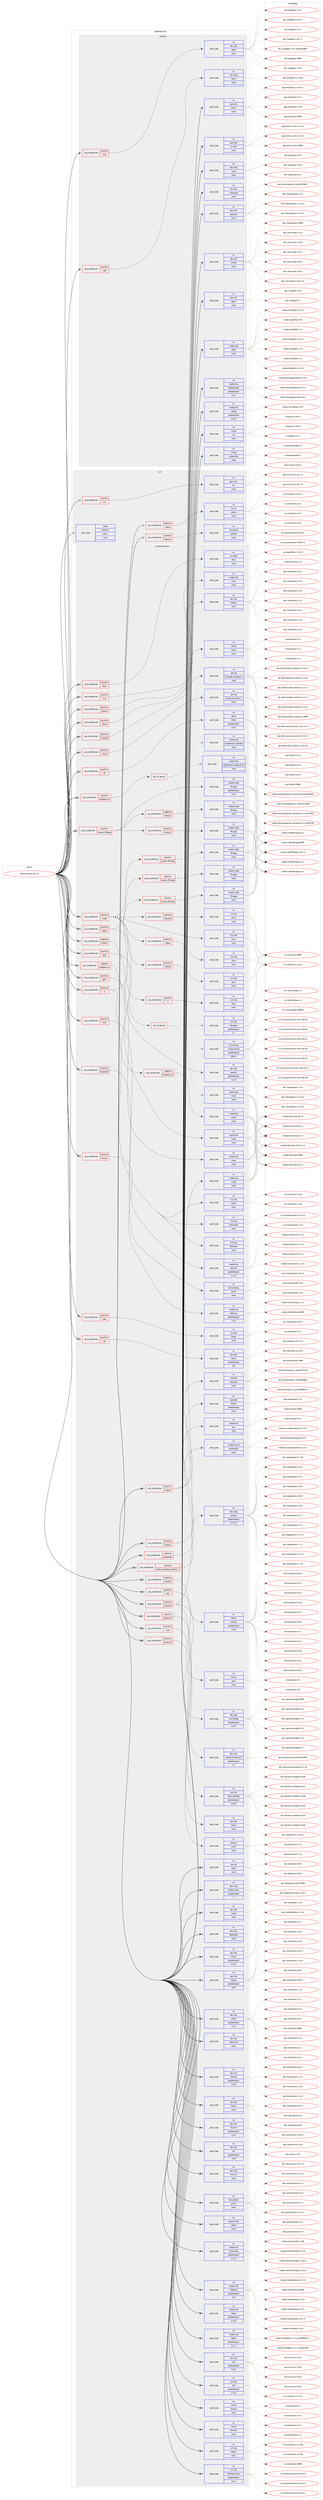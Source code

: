 digraph prolog {

# *************
# Graph options
# *************

newrank=true;
concentrate=true;
compound=true;
graph [rankdir=LR,fontname=Helvetica,fontsize=10,ranksep=1.5];#, ranksep=2.5, nodesep=0.2];
edge  [arrowhead=vee];
node  [fontname=Helvetica,fontsize=10];

# **********
# The ebuild
# **********

subgraph cluster_leftcol {
color=gray;
rank=same;
label=<<i>ebuild</i>>;
id [label="media-tv/kodi-18.3-r1", color=red, width=4, href="../media-tv/kodi-18.3-r1.svg"];
}

# ****************
# The dependencies
# ****************

subgraph cluster_midcol {
color=gray;
label=<<i>dependencies</i>>;
subgraph cluster_compile {
fillcolor="#eeeeee";
style=filled;
label=<<i>compile</i>>;
subgraph cond195447 {
dependency804802 [label=<<TABLE BORDER="0" CELLBORDER="1" CELLSPACING="0" CELLPADDING="4"><TR><TD ROWSPAN="3" CELLPADDING="10">use_conditional</TD></TR><TR><TD>positive</TD></TR><TR><TD>test</TD></TR></TABLE>>, shape=none, color=red];
subgraph pack595294 {
dependency804803 [label=<<TABLE BORDER="0" CELLBORDER="1" CELLSPACING="0" CELLPADDING="4" WIDTH="220"><TR><TD ROWSPAN="6" CELLPADDING="30">pack_dep</TD></TR><TR><TD WIDTH="110">no</TD></TR><TR><TD>dev-cpp</TD></TR><TR><TD>gtest</TD></TR><TR><TD>none</TD></TR><TR><TD></TD></TR></TABLE>>, shape=none, color=blue];
}
dependency804802:e -> dependency804803:w [weight=20,style="dashed",arrowhead="vee"];
}
id:e -> dependency804802:w [weight=20,style="solid",arrowhead="vee"];
subgraph cond195448 {
dependency804804 [label=<<TABLE BORDER="0" CELLBORDER="1" CELLSPACING="0" CELLPADDING="4"><TR><TD ROWSPAN="3" CELLPADDING="10">use_conditional</TD></TR><TR><TD>positive</TD></TR><TR><TD>x86</TD></TR></TABLE>>, shape=none, color=red];
subgraph pack595295 {
dependency804805 [label=<<TABLE BORDER="0" CELLBORDER="1" CELLSPACING="0" CELLPADDING="4" WIDTH="220"><TR><TD ROWSPAN="6" CELLPADDING="30">pack_dep</TD></TR><TR><TD WIDTH="110">no</TD></TR><TR><TD>dev-lang</TD></TR><TR><TD>nasm</TD></TR><TR><TD>none</TD></TR><TR><TD></TD></TR></TABLE>>, shape=none, color=blue];
}
dependency804804:e -> dependency804805:w [weight=20,style="dashed",arrowhead="vee"];
}
id:e -> dependency804804:w [weight=20,style="solid",arrowhead="vee"];
subgraph pack595296 {
dependency804806 [label=<<TABLE BORDER="0" CELLBORDER="1" CELLSPACING="0" CELLPADDING="4" WIDTH="220"><TR><TD ROWSPAN="6" CELLPADDING="30">pack_dep</TD></TR><TR><TD WIDTH="110">no</TD></TR><TR><TD>app-arch</TD></TR><TR><TD>bzip2</TD></TR><TR><TD>none</TD></TR><TR><TD></TD></TR></TABLE>>, shape=none, color=blue];
}
id:e -> dependency804806:w [weight=20,style="solid",arrowhead="vee"];
subgraph pack595297 {
dependency804807 [label=<<TABLE BORDER="0" CELLBORDER="1" CELLSPACING="0" CELLPADDING="4" WIDTH="220"><TR><TD ROWSPAN="6" CELLPADDING="30">pack_dep</TD></TR><TR><TD WIDTH="110">no</TD></TR><TR><TD>app-arch</TD></TR><TR><TD>xz-utils</TD></TR><TR><TD>none</TD></TR><TR><TD></TD></TR></TABLE>>, shape=none, color=blue];
}
id:e -> dependency804807:w [weight=20,style="solid",arrowhead="vee"];
subgraph pack595298 {
dependency804808 [label=<<TABLE BORDER="0" CELLBORDER="1" CELLSPACING="0" CELLPADDING="4" WIDTH="220"><TR><TD ROWSPAN="6" CELLPADDING="30">pack_dep</TD></TR><TR><TD WIDTH="110">no</TD></TR><TR><TD>dev-lang</TD></TR><TR><TD>swig</TD></TR><TR><TD>none</TD></TR><TR><TD></TD></TR></TABLE>>, shape=none, color=blue];
}
id:e -> dependency804808:w [weight=20,style="solid",arrowhead="vee"];
subgraph pack595299 {
dependency804809 [label=<<TABLE BORDER="0" CELLBORDER="1" CELLSPACING="0" CELLPADDING="4" WIDTH="220"><TR><TD ROWSPAN="6" CELLPADDING="30">pack_dep</TD></TR><TR><TD WIDTH="110">no</TD></TR><TR><TD>dev-libs</TD></TR><TR><TD>crossguid</TD></TR><TR><TD>none</TD></TR><TR><TD></TD></TR></TABLE>>, shape=none, color=blue];
}
id:e -> dependency804809:w [weight=20,style="solid",arrowhead="vee"];
subgraph pack595300 {
dependency804810 [label=<<TABLE BORDER="0" CELLBORDER="1" CELLSPACING="0" CELLPADDING="4" WIDTH="220"><TR><TD ROWSPAN="6" CELLPADDING="30">pack_dep</TD></TR><TR><TD WIDTH="110">no</TD></TR><TR><TD>dev-libs</TD></TR><TR><TD>rapidjson</TD></TR><TR><TD>none</TD></TR><TR><TD></TD></TR></TABLE>>, shape=none, color=blue];
}
id:e -> dependency804810:w [weight=20,style="solid",arrowhead="vee"];
subgraph pack595301 {
dependency804811 [label=<<TABLE BORDER="0" CELLBORDER="1" CELLSPACING="0" CELLPADDING="4" WIDTH="220"><TR><TD ROWSPAN="6" CELLPADDING="30">pack_dep</TD></TR><TR><TD WIDTH="110">no</TD></TR><TR><TD>dev-util</TD></TR><TR><TD>cmake</TD></TR><TR><TD>none</TD></TR><TR><TD></TD></TR></TABLE>>, shape=none, color=blue];
}
id:e -> dependency804811:w [weight=20,style="solid",arrowhead="vee"];
subgraph pack595302 {
dependency804812 [label=<<TABLE BORDER="0" CELLBORDER="1" CELLSPACING="0" CELLPADDING="4" WIDTH="220"><TR><TD ROWSPAN="6" CELLPADDING="30">pack_dep</TD></TR><TR><TD WIDTH="110">no</TD></TR><TR><TD>dev-util</TD></TR><TR><TD>gperf</TD></TR><TR><TD>none</TD></TR><TR><TD></TD></TR></TABLE>>, shape=none, color=blue];
}
id:e -> dependency804812:w [weight=20,style="solid",arrowhead="vee"];
subgraph pack595303 {
dependency804813 [label=<<TABLE BORDER="0" CELLBORDER="1" CELLSPACING="0" CELLPADDING="4" WIDTH="220"><TR><TD ROWSPAN="6" CELLPADDING="30">pack_dep</TD></TR><TR><TD WIDTH="110">no</TD></TR><TR><TD>media-libs</TD></TR><TR><TD>giflib</TD></TR><TR><TD>none</TD></TR><TR><TD></TD></TR></TABLE>>, shape=none, color=blue];
}
id:e -> dependency804813:w [weight=20,style="solid",arrowhead="vee"];
subgraph pack595304 {
dependency804814 [label=<<TABLE BORDER="0" CELLBORDER="1" CELLSPACING="0" CELLPADDING="4" WIDTH="220"><TR><TD ROWSPAN="6" CELLPADDING="30">pack_dep</TD></TR><TR><TD WIDTH="110">no</TD></TR><TR><TD>media-libs</TD></TR><TR><TD>libjpeg-turbo</TD></TR><TR><TD>greaterequal</TD></TR><TR><TD>1.5.1</TD></TR></TABLE>>, shape=none, color=blue];
}
id:e -> dependency804814:w [weight=20,style="solid",arrowhead="vee"];
subgraph pack595305 {
dependency804815 [label=<<TABLE BORDER="0" CELLBORDER="1" CELLSPACING="0" CELLPADDING="4" WIDTH="220"><TR><TD ROWSPAN="6" CELLPADDING="30">pack_dep</TD></TR><TR><TD WIDTH="110">no</TD></TR><TR><TD>media-libs</TD></TR><TR><TD>libpng</TD></TR><TR><TD>greaterequal</TD></TR><TR><TD>1.6.26</TD></TR></TABLE>>, shape=none, color=blue];
}
id:e -> dependency804815:w [weight=20,style="solid",arrowhead="vee"];
subgraph pack595306 {
dependency804816 [label=<<TABLE BORDER="0" CELLBORDER="1" CELLSPACING="0" CELLPADDING="4" WIDTH="220"><TR><TD ROWSPAN="6" CELLPADDING="30">pack_dep</TD></TR><TR><TD WIDTH="110">no</TD></TR><TR><TD>virtual</TD></TR><TR><TD>jre</TD></TR><TR><TD>none</TD></TR><TR><TD></TD></TR></TABLE>>, shape=none, color=blue];
}
id:e -> dependency804816:w [weight=20,style="solid",arrowhead="vee"];
subgraph pack595307 {
dependency804817 [label=<<TABLE BORDER="0" CELLBORDER="1" CELLSPACING="0" CELLPADDING="4" WIDTH="220"><TR><TD ROWSPAN="6" CELLPADDING="30">pack_dep</TD></TR><TR><TD WIDTH="110">no</TD></TR><TR><TD>virtual</TD></TR><TR><TD>pkgconfig</TD></TR><TR><TD>none</TD></TR><TR><TD></TD></TR></TABLE>>, shape=none, color=blue];
}
id:e -> dependency804817:w [weight=20,style="solid",arrowhead="vee"];
}
subgraph cluster_compileandrun {
fillcolor="#eeeeee";
style=filled;
label=<<i>compile and run</i>>;
subgraph cond195449 {
dependency804818 [label=<<TABLE BORDER="0" CELLBORDER="1" CELLSPACING="0" CELLPADDING="4"><TR><TD ROWSPAN="3" CELLPADDING="10">use_conditional</TD></TR><TR><TD>negative</TD></TR><TR><TD>libressl</TD></TR></TABLE>>, shape=none, color=red];
subgraph pack595308 {
dependency804819 [label=<<TABLE BORDER="0" CELLBORDER="1" CELLSPACING="0" CELLPADDING="4" WIDTH="220"><TR><TD ROWSPAN="6" CELLPADDING="30">pack_dep</TD></TR><TR><TD WIDTH="110">no</TD></TR><TR><TD>dev-libs</TD></TR><TR><TD>openssl</TD></TR><TR><TD>greaterequal</TD></TR><TR><TD>1.0.2l</TD></TR></TABLE>>, shape=none, color=blue];
}
dependency804818:e -> dependency804819:w [weight=20,style="dashed",arrowhead="vee"];
}
id:e -> dependency804818:w [weight=20,style="solid",arrowhead="odotvee"];
subgraph cond195450 {
dependency804820 [label=<<TABLE BORDER="0" CELLBORDER="1" CELLSPACING="0" CELLPADDING="4"><TR><TD ROWSPAN="3" CELLPADDING="10">use_conditional</TD></TR><TR><TD>negative</TD></TR><TR><TD>raspberry-pi</TD></TR></TABLE>>, shape=none, color=red];
subgraph pack595309 {
dependency804821 [label=<<TABLE BORDER="0" CELLBORDER="1" CELLSPACING="0" CELLPADDING="4" WIDTH="220"><TR><TD ROWSPAN="6" CELLPADDING="30">pack_dep</TD></TR><TR><TD WIDTH="110">no</TD></TR><TR><TD>media-libs</TD></TR><TR><TD>mesa</TD></TR><TR><TD>none</TD></TR><TR><TD></TD></TR></TABLE>>, shape=none, color=blue];
}
dependency804820:e -> dependency804821:w [weight=20,style="dashed",arrowhead="vee"];
}
id:e -> dependency804820:w [weight=20,style="solid",arrowhead="odotvee"];
subgraph cond195451 {
dependency804822 [label=<<TABLE BORDER="0" CELLBORDER="1" CELLSPACING="0" CELLPADDING="4"><TR><TD ROWSPAN="3" CELLPADDING="10">use_conditional</TD></TR><TR><TD>positive</TD></TR><TR><TD>X</TD></TR></TABLE>>, shape=none, color=red];
subgraph pack595310 {
dependency804823 [label=<<TABLE BORDER="0" CELLBORDER="1" CELLSPACING="0" CELLPADDING="4" WIDTH="220"><TR><TD ROWSPAN="6" CELLPADDING="30">pack_dep</TD></TR><TR><TD WIDTH="110">no</TD></TR><TR><TD>x11-libs</TD></TR><TR><TD>libX11</TD></TR><TR><TD>none</TD></TR><TR><TD></TD></TR></TABLE>>, shape=none, color=blue];
}
dependency804822:e -> dependency804823:w [weight=20,style="dashed",arrowhead="vee"];
subgraph pack595311 {
dependency804824 [label=<<TABLE BORDER="0" CELLBORDER="1" CELLSPACING="0" CELLPADDING="4" WIDTH="220"><TR><TD ROWSPAN="6" CELLPADDING="30">pack_dep</TD></TR><TR><TD WIDTH="110">no</TD></TR><TR><TD>x11-libs</TD></TR><TR><TD>libXrandr</TD></TR><TR><TD>none</TD></TR><TR><TD></TD></TR></TABLE>>, shape=none, color=blue];
}
dependency804822:e -> dependency804824:w [weight=20,style="dashed",arrowhead="vee"];
subgraph pack595312 {
dependency804825 [label=<<TABLE BORDER="0" CELLBORDER="1" CELLSPACING="0" CELLPADDING="4" WIDTH="220"><TR><TD ROWSPAN="6" CELLPADDING="30">pack_dep</TD></TR><TR><TD WIDTH="110">no</TD></TR><TR><TD>x11-libs</TD></TR><TR><TD>libXrender</TD></TR><TR><TD>none</TD></TR><TR><TD></TD></TR></TABLE>>, shape=none, color=blue];
}
dependency804822:e -> dependency804825:w [weight=20,style="dashed",arrowhead="vee"];
subgraph cond195452 {
dependency804826 [label=<<TABLE BORDER="0" CELLBORDER="1" CELLSPACING="0" CELLPADDING="4"><TR><TD ROWSPAN="3" CELLPADDING="10">use_conditional</TD></TR><TR><TD>positive</TD></TR><TR><TD>system-ffmpeg</TD></TR></TABLE>>, shape=none, color=red];
subgraph pack595313 {
dependency804827 [label=<<TABLE BORDER="0" CELLBORDER="1" CELLSPACING="0" CELLPADDING="4" WIDTH="220"><TR><TD ROWSPAN="6" CELLPADDING="30">pack_dep</TD></TR><TR><TD WIDTH="110">no</TD></TR><TR><TD>media-video</TD></TR><TR><TD>ffmpeg</TD></TR><TR><TD>none</TD></TR><TR><TD></TD></TR></TABLE>>, shape=none, color=blue];
}
dependency804826:e -> dependency804827:w [weight=20,style="dashed",arrowhead="vee"];
}
dependency804822:e -> dependency804826:w [weight=20,style="dashed",arrowhead="vee"];
}
id:e -> dependency804822:w [weight=20,style="solid",arrowhead="odotvee"];
subgraph cond195453 {
dependency804828 [label=<<TABLE BORDER="0" CELLBORDER="1" CELLSPACING="0" CELLPADDING="4"><TR><TD ROWSPAN="3" CELLPADDING="10">use_conditional</TD></TR><TR><TD>positive</TD></TR><TR><TD>airplay</TD></TR></TABLE>>, shape=none, color=red];
subgraph pack595314 {
dependency804829 [label=<<TABLE BORDER="0" CELLBORDER="1" CELLSPACING="0" CELLPADDING="4" WIDTH="220"><TR><TD ROWSPAN="6" CELLPADDING="30">pack_dep</TD></TR><TR><TD WIDTH="110">no</TD></TR><TR><TD>app-pda</TD></TR><TR><TD>libplist</TD></TR><TR><TD>greaterequal</TD></TR><TR><TD>2.0.0</TD></TR></TABLE>>, shape=none, color=blue];
}
dependency804828:e -> dependency804829:w [weight=20,style="dashed",arrowhead="vee"];
subgraph pack595315 {
dependency804830 [label=<<TABLE BORDER="0" CELLBORDER="1" CELLSPACING="0" CELLPADDING="4" WIDTH="220"><TR><TD ROWSPAN="6" CELLPADDING="30">pack_dep</TD></TR><TR><TD WIDTH="110">no</TD></TR><TR><TD>net-libs</TD></TR><TR><TD>shairplay</TD></TR><TR><TD>none</TD></TR><TR><TD></TD></TR></TABLE>>, shape=none, color=blue];
}
dependency804828:e -> dependency804830:w [weight=20,style="dashed",arrowhead="vee"];
}
id:e -> dependency804828:w [weight=20,style="solid",arrowhead="odotvee"];
subgraph cond195454 {
dependency804831 [label=<<TABLE BORDER="0" CELLBORDER="1" CELLSPACING="0" CELLPADDING="4"><TR><TD ROWSPAN="3" CELLPADDING="10">use_conditional</TD></TR><TR><TD>positive</TD></TR><TR><TD>alsa</TD></TR></TABLE>>, shape=none, color=red];
subgraph pack595316 {
dependency804832 [label=<<TABLE BORDER="0" CELLBORDER="1" CELLSPACING="0" CELLPADDING="4" WIDTH="220"><TR><TD ROWSPAN="6" CELLPADDING="30">pack_dep</TD></TR><TR><TD WIDTH="110">no</TD></TR><TR><TD>media-libs</TD></TR><TR><TD>alsa-lib</TD></TR><TR><TD>greaterequal</TD></TR><TR><TD>1.1.4.1</TD></TR></TABLE>>, shape=none, color=blue];
}
dependency804831:e -> dependency804832:w [weight=20,style="dashed",arrowhead="vee"];
}
id:e -> dependency804831:w [weight=20,style="solid",arrowhead="odotvee"];
subgraph cond195455 {
dependency804833 [label=<<TABLE BORDER="0" CELLBORDER="1" CELLSPACING="0" CELLPADDING="4"><TR><TD ROWSPAN="3" CELLPADDING="10">use_conditional</TD></TR><TR><TD>positive</TD></TR><TR><TD>bluetooth</TD></TR></TABLE>>, shape=none, color=red];
subgraph pack595317 {
dependency804834 [label=<<TABLE BORDER="0" CELLBORDER="1" CELLSPACING="0" CELLPADDING="4" WIDTH="220"><TR><TD ROWSPAN="6" CELLPADDING="30">pack_dep</TD></TR><TR><TD WIDTH="110">no</TD></TR><TR><TD>net-wireless</TD></TR><TR><TD>bluez</TD></TR><TR><TD>none</TD></TR><TR><TD></TD></TR></TABLE>>, shape=none, color=blue];
}
dependency804833:e -> dependency804834:w [weight=20,style="dashed",arrowhead="vee"];
}
id:e -> dependency804833:w [weight=20,style="solid",arrowhead="odotvee"];
subgraph cond195456 {
dependency804835 [label=<<TABLE BORDER="0" CELLBORDER="1" CELLSPACING="0" CELLPADDING="4"><TR><TD ROWSPAN="3" CELLPADDING="10">use_conditional</TD></TR><TR><TD>positive</TD></TR><TR><TD>bluray</TD></TR></TABLE>>, shape=none, color=red];
subgraph pack595318 {
dependency804836 [label=<<TABLE BORDER="0" CELLBORDER="1" CELLSPACING="0" CELLPADDING="4" WIDTH="220"><TR><TD ROWSPAN="6" CELLPADDING="30">pack_dep</TD></TR><TR><TD WIDTH="110">no</TD></TR><TR><TD>media-libs</TD></TR><TR><TD>libbluray</TD></TR><TR><TD>greaterequal</TD></TR><TR><TD>1.0.2</TD></TR></TABLE>>, shape=none, color=blue];
}
dependency804835:e -> dependency804836:w [weight=20,style="dashed",arrowhead="vee"];
}
id:e -> dependency804835:w [weight=20,style="solid",arrowhead="odotvee"];
subgraph cond195457 {
dependency804837 [label=<<TABLE BORDER="0" CELLBORDER="1" CELLSPACING="0" CELLPADDING="4"><TR><TD ROWSPAN="3" CELLPADDING="10">use_conditional</TD></TR><TR><TD>positive</TD></TR><TR><TD>caps</TD></TR></TABLE>>, shape=none, color=red];
subgraph pack595319 {
dependency804838 [label=<<TABLE BORDER="0" CELLBORDER="1" CELLSPACING="0" CELLPADDING="4" WIDTH="220"><TR><TD ROWSPAN="6" CELLPADDING="30">pack_dep</TD></TR><TR><TD WIDTH="110">no</TD></TR><TR><TD>sys-libs</TD></TR><TR><TD>libcap</TD></TR><TR><TD>none</TD></TR><TR><TD></TD></TR></TABLE>>, shape=none, color=blue];
}
dependency804837:e -> dependency804838:w [weight=20,style="dashed",arrowhead="vee"];
}
id:e -> dependency804837:w [weight=20,style="solid",arrowhead="odotvee"];
subgraph cond195458 {
dependency804839 [label=<<TABLE BORDER="0" CELLBORDER="1" CELLSPACING="0" CELLPADDING="4"><TR><TD ROWSPAN="3" CELLPADDING="10">use_conditional</TD></TR><TR><TD>positive</TD></TR><TR><TD>cec</TD></TR></TABLE>>, shape=none, color=red];
subgraph pack595320 {
dependency804840 [label=<<TABLE BORDER="0" CELLBORDER="1" CELLSPACING="0" CELLPADDING="4" WIDTH="220"><TR><TD ROWSPAN="6" CELLPADDING="30">pack_dep</TD></TR><TR><TD WIDTH="110">no</TD></TR><TR><TD>dev-libs</TD></TR><TR><TD>libcec</TD></TR><TR><TD>greaterequal</TD></TR><TR><TD>4.0</TD></TR></TABLE>>, shape=none, color=blue];
}
dependency804839:e -> dependency804840:w [weight=20,style="dashed",arrowhead="vee"];
}
id:e -> dependency804839:w [weight=20,style="solid",arrowhead="odotvee"];
subgraph cond195459 {
dependency804841 [label=<<TABLE BORDER="0" CELLBORDER="1" CELLSPACING="0" CELLPADDING="4"><TR><TD ROWSPAN="3" CELLPADDING="10">use_conditional</TD></TR><TR><TD>positive</TD></TR><TR><TD>dbus</TD></TR></TABLE>>, shape=none, color=red];
subgraph pack595321 {
dependency804842 [label=<<TABLE BORDER="0" CELLBORDER="1" CELLSPACING="0" CELLPADDING="4" WIDTH="220"><TR><TD ROWSPAN="6" CELLPADDING="30">pack_dep</TD></TR><TR><TD WIDTH="110">no</TD></TR><TR><TD>sys-apps</TD></TR><TR><TD>dbus</TD></TR><TR><TD>none</TD></TR><TR><TD></TD></TR></TABLE>>, shape=none, color=blue];
}
dependency804841:e -> dependency804842:w [weight=20,style="dashed",arrowhead="vee"];
}
id:e -> dependency804841:w [weight=20,style="solid",arrowhead="odotvee"];
subgraph cond195460 {
dependency804843 [label=<<TABLE BORDER="0" CELLBORDER="1" CELLSPACING="0" CELLPADDING="4"><TR><TD ROWSPAN="3" CELLPADDING="10">use_conditional</TD></TR><TR><TD>positive</TD></TR><TR><TD>gbm</TD></TR></TABLE>>, shape=none, color=red];
subgraph pack595322 {
dependency804844 [label=<<TABLE BORDER="0" CELLBORDER="1" CELLSPACING="0" CELLPADDING="4" WIDTH="220"><TR><TD ROWSPAN="6" CELLPADDING="30">pack_dep</TD></TR><TR><TD WIDTH="110">no</TD></TR><TR><TD>media-libs</TD></TR><TR><TD>mesa</TD></TR><TR><TD>none</TD></TR><TR><TD></TD></TR></TABLE>>, shape=none, color=blue];
}
dependency804843:e -> dependency804844:w [weight=20,style="dashed",arrowhead="vee"];
}
id:e -> dependency804843:w [weight=20,style="solid",arrowhead="odotvee"];
subgraph cond195461 {
dependency804845 [label=<<TABLE BORDER="0" CELLBORDER="1" CELLSPACING="0" CELLPADDING="4"><TR><TD ROWSPAN="3" CELLPADDING="10">use_conditional</TD></TR><TR><TD>positive</TD></TR><TR><TD>gles</TD></TR></TABLE>>, shape=none, color=red];
subgraph cond195462 {
dependency804846 [label=<<TABLE BORDER="0" CELLBORDER="1" CELLSPACING="0" CELLPADDING="4"><TR><TD ROWSPAN="3" CELLPADDING="10">use_conditional</TD></TR><TR><TD>negative</TD></TR><TR><TD>raspberry-pi</TD></TR></TABLE>>, shape=none, color=red];
subgraph pack595323 {
dependency804847 [label=<<TABLE BORDER="0" CELLBORDER="1" CELLSPACING="0" CELLPADDING="4" WIDTH="220"><TR><TD ROWSPAN="6" CELLPADDING="30">pack_dep</TD></TR><TR><TD WIDTH="110">no</TD></TR><TR><TD>media-libs</TD></TR><TR><TD>mesa</TD></TR><TR><TD>none</TD></TR><TR><TD></TD></TR></TABLE>>, shape=none, color=blue];
}
dependency804846:e -> dependency804847:w [weight=20,style="dashed",arrowhead="vee"];
}
dependency804845:e -> dependency804846:w [weight=20,style="dashed",arrowhead="vee"];
}
id:e -> dependency804845:w [weight=20,style="solid",arrowhead="odotvee"];
subgraph cond195463 {
dependency804848 [label=<<TABLE BORDER="0" CELLBORDER="1" CELLSPACING="0" CELLPADDING="4"><TR><TD ROWSPAN="3" CELLPADDING="10">use_conditional</TD></TR><TR><TD>positive</TD></TR><TR><TD>lcms</TD></TR></TABLE>>, shape=none, color=red];
subgraph pack595324 {
dependency804849 [label=<<TABLE BORDER="0" CELLBORDER="1" CELLSPACING="0" CELLPADDING="4" WIDTH="220"><TR><TD ROWSPAN="6" CELLPADDING="30">pack_dep</TD></TR><TR><TD WIDTH="110">no</TD></TR><TR><TD>media-libs</TD></TR><TR><TD>lcms</TD></TR><TR><TD>none</TD></TR><TR><TD></TD></TR></TABLE>>, shape=none, color=blue];
}
dependency804848:e -> dependency804849:w [weight=20,style="dashed",arrowhead="vee"];
}
id:e -> dependency804848:w [weight=20,style="solid",arrowhead="odotvee"];
subgraph cond195464 {
dependency804850 [label=<<TABLE BORDER="0" CELLBORDER="1" CELLSPACING="0" CELLPADDING="4"><TR><TD ROWSPAN="3" CELLPADDING="10">use_conditional</TD></TR><TR><TD>positive</TD></TR><TR><TD>libressl</TD></TR></TABLE>>, shape=none, color=red];
subgraph pack595325 {
dependency804851 [label=<<TABLE BORDER="0" CELLBORDER="1" CELLSPACING="0" CELLPADDING="4" WIDTH="220"><TR><TD ROWSPAN="6" CELLPADDING="30">pack_dep</TD></TR><TR><TD WIDTH="110">no</TD></TR><TR><TD>dev-libs</TD></TR><TR><TD>libressl</TD></TR><TR><TD>none</TD></TR><TR><TD></TD></TR></TABLE>>, shape=none, color=blue];
}
dependency804850:e -> dependency804851:w [weight=20,style="dashed",arrowhead="vee"];
}
id:e -> dependency804850:w [weight=20,style="solid",arrowhead="odotvee"];
subgraph cond195465 {
dependency804852 [label=<<TABLE BORDER="0" CELLBORDER="1" CELLSPACING="0" CELLPADDING="4"><TR><TD ROWSPAN="3" CELLPADDING="10">use_conditional</TD></TR><TR><TD>positive</TD></TR><TR><TD>libusb</TD></TR></TABLE>>, shape=none, color=red];
subgraph pack595326 {
dependency804853 [label=<<TABLE BORDER="0" CELLBORDER="1" CELLSPACING="0" CELLPADDING="4" WIDTH="220"><TR><TD ROWSPAN="6" CELLPADDING="30">pack_dep</TD></TR><TR><TD WIDTH="110">no</TD></TR><TR><TD>virtual</TD></TR><TR><TD>libusb</TD></TR><TR><TD>none</TD></TR><TR><TD></TD></TR></TABLE>>, shape=none, color=blue];
}
dependency804852:e -> dependency804853:w [weight=20,style="dashed",arrowhead="vee"];
}
id:e -> dependency804852:w [weight=20,style="solid",arrowhead="odotvee"];
subgraph cond195466 {
dependency804854 [label=<<TABLE BORDER="0" CELLBORDER="1" CELLSPACING="0" CELLPADDING="4"><TR><TD ROWSPAN="3" CELLPADDING="10">use_conditional</TD></TR><TR><TD>positive</TD></TR><TR><TD>mariadb</TD></TR></TABLE>>, shape=none, color=red];
subgraph pack595327 {
dependency804855 [label=<<TABLE BORDER="0" CELLBORDER="1" CELLSPACING="0" CELLPADDING="4" WIDTH="220"><TR><TD ROWSPAN="6" CELLPADDING="30">pack_dep</TD></TR><TR><TD WIDTH="110">no</TD></TR><TR><TD>dev-db</TD></TR><TR><TD>mariadb-connector-c</TD></TR><TR><TD>none</TD></TR><TR><TD></TD></TR></TABLE>>, shape=none, color=blue];
}
dependency804854:e -> dependency804855:w [weight=20,style="dashed",arrowhead="vee"];
}
id:e -> dependency804854:w [weight=20,style="solid",arrowhead="odotvee"];
subgraph cond195467 {
dependency804856 [label=<<TABLE BORDER="0" CELLBORDER="1" CELLSPACING="0" CELLPADDING="4"><TR><TD ROWSPAN="3" CELLPADDING="10">use_conditional</TD></TR><TR><TD>positive</TD></TR><TR><TD>mysql</TD></TR></TABLE>>, shape=none, color=red];
subgraph pack595328 {
dependency804857 [label=<<TABLE BORDER="0" CELLBORDER="1" CELLSPACING="0" CELLPADDING="4" WIDTH="220"><TR><TD ROWSPAN="6" CELLPADDING="30">pack_dep</TD></TR><TR><TD WIDTH="110">no</TD></TR><TR><TD>dev-db</TD></TR><TR><TD>mysql-connector-c</TD></TR><TR><TD>none</TD></TR><TR><TD></TD></TR></TABLE>>, shape=none, color=blue];
}
dependency804856:e -> dependency804857:w [weight=20,style="dashed",arrowhead="vee"];
}
id:e -> dependency804856:w [weight=20,style="solid",arrowhead="odotvee"];
subgraph cond195468 {
dependency804858 [label=<<TABLE BORDER="0" CELLBORDER="1" CELLSPACING="0" CELLPADDING="4"><TR><TD ROWSPAN="3" CELLPADDING="10">use_conditional</TD></TR><TR><TD>positive</TD></TR><TR><TD>nfs</TD></TR></TABLE>>, shape=none, color=red];
subgraph pack595329 {
dependency804859 [label=<<TABLE BORDER="0" CELLBORDER="1" CELLSPACING="0" CELLPADDING="4" WIDTH="220"><TR><TD ROWSPAN="6" CELLPADDING="30">pack_dep</TD></TR><TR><TD WIDTH="110">no</TD></TR><TR><TD>net-fs</TD></TR><TR><TD>libnfs</TD></TR><TR><TD>greaterequal</TD></TR><TR><TD>2.0.0</TD></TR></TABLE>>, shape=none, color=blue];
}
dependency804858:e -> dependency804859:w [weight=20,style="dashed",arrowhead="vee"];
}
id:e -> dependency804858:w [weight=20,style="solid",arrowhead="odotvee"];
subgraph cond195469 {
dependency804860 [label=<<TABLE BORDER="0" CELLBORDER="1" CELLSPACING="0" CELLPADDING="4"><TR><TD ROWSPAN="3" CELLPADDING="10">use_conditional</TD></TR><TR><TD>positive</TD></TR><TR><TD>opengl</TD></TR></TABLE>>, shape=none, color=red];
subgraph pack595330 {
dependency804861 [label=<<TABLE BORDER="0" CELLBORDER="1" CELLSPACING="0" CELLPADDING="4" WIDTH="220"><TR><TD ROWSPAN="6" CELLPADDING="30">pack_dep</TD></TR><TR><TD WIDTH="110">no</TD></TR><TR><TD>media-libs</TD></TR><TR><TD>glu</TD></TR><TR><TD>none</TD></TR><TR><TD></TD></TR></TABLE>>, shape=none, color=blue];
}
dependency804860:e -> dependency804861:w [weight=20,style="dashed",arrowhead="vee"];
}
id:e -> dependency804860:w [weight=20,style="solid",arrowhead="odotvee"];
subgraph cond195470 {
dependency804862 [label=<<TABLE BORDER="0" CELLBORDER="1" CELLSPACING="0" CELLPADDING="4"><TR><TD ROWSPAN="3" CELLPADDING="10">use_conditional</TD></TR><TR><TD>positive</TD></TR><TR><TD>pulseaudio</TD></TR></TABLE>>, shape=none, color=red];
subgraph pack595331 {
dependency804863 [label=<<TABLE BORDER="0" CELLBORDER="1" CELLSPACING="0" CELLPADDING="4" WIDTH="220"><TR><TD ROWSPAN="6" CELLPADDING="30">pack_dep</TD></TR><TR><TD WIDTH="110">no</TD></TR><TR><TD>media-sound</TD></TR><TR><TD>pulseaudio</TD></TR><TR><TD>none</TD></TR><TR><TD></TD></TR></TABLE>>, shape=none, color=blue];
}
dependency804862:e -> dependency804863:w [weight=20,style="dashed",arrowhead="vee"];
}
id:e -> dependency804862:w [weight=20,style="solid",arrowhead="odotvee"];
subgraph cond195471 {
dependency804864 [label=<<TABLE BORDER="0" CELLBORDER="1" CELLSPACING="0" CELLPADDING="4"><TR><TD ROWSPAN="3" CELLPADDING="10">use_conditional</TD></TR><TR><TD>positive</TD></TR><TR><TD>python_targets_python2_7</TD></TR></TABLE>>, shape=none, color=red];
subgraph pack595332 {
dependency804865 [label=<<TABLE BORDER="0" CELLBORDER="1" CELLSPACING="0" CELLPADDING="4" WIDTH="220"><TR><TD ROWSPAN="6" CELLPADDING="30">pack_dep</TD></TR><TR><TD WIDTH="110">no</TD></TR><TR><TD>dev-lang</TD></TR><TR><TD>python</TD></TR><TR><TD>greaterequal</TD></TR><TR><TD>2.7.5-r2</TD></TR></TABLE>>, shape=none, color=blue];
}
dependency804864:e -> dependency804865:w [weight=20,style="dashed",arrowhead="vee"];
}
id:e -> dependency804864:w [weight=20,style="solid",arrowhead="odotvee"];
subgraph cond195472 {
dependency804866 [label=<<TABLE BORDER="0" CELLBORDER="1" CELLSPACING="0" CELLPADDING="4"><TR><TD ROWSPAN="3" CELLPADDING="10">use_conditional</TD></TR><TR><TD>positive</TD></TR><TR><TD>raspberry-pi</TD></TR></TABLE>>, shape=none, color=red];
subgraph any13613 {
dependency804867 [label=<<TABLE BORDER="0" CELLBORDER="1" CELLSPACING="0" CELLPADDING="4"><TR><TD CELLPADDING="10">any_of_group</TD></TR></TABLE>>, shape=none, color=red];subgraph pack595333 {
dependency804868 [label=<<TABLE BORDER="0" CELLBORDER="1" CELLSPACING="0" CELLPADDING="4" WIDTH="220"><TR><TD ROWSPAN="6" CELLPADDING="30">pack_dep</TD></TR><TR><TD WIDTH="110">no</TD></TR><TR><TD>media-libs</TD></TR><TR><TD>raspberrypi-userland</TD></TR><TR><TD>none</TD></TR><TR><TD></TD></TR></TABLE>>, shape=none, color=blue];
}
dependency804867:e -> dependency804868:w [weight=20,style="dotted",arrowhead="oinv"];
subgraph pack595334 {
dependency804869 [label=<<TABLE BORDER="0" CELLBORDER="1" CELLSPACING="0" CELLPADDING="4" WIDTH="220"><TR><TD ROWSPAN="6" CELLPADDING="30">pack_dep</TD></TR><TR><TD WIDTH="110">no</TD></TR><TR><TD>media-libs</TD></TR><TR><TD>raspberrypi-userland-bin</TD></TR><TR><TD>none</TD></TR><TR><TD></TD></TR></TABLE>>, shape=none, color=blue];
}
dependency804867:e -> dependency804869:w [weight=20,style="dotted",arrowhead="oinv"];
subgraph pack595335 {
dependency804870 [label=<<TABLE BORDER="0" CELLBORDER="1" CELLSPACING="0" CELLPADDING="4" WIDTH="220"><TR><TD ROWSPAN="6" CELLPADDING="30">pack_dep</TD></TR><TR><TD WIDTH="110">no</TD></TR><TR><TD>media-libs</TD></TR><TR><TD>mesa</TD></TR><TR><TD>none</TD></TR><TR><TD></TD></TR></TABLE>>, shape=none, color=blue];
}
dependency804867:e -> dependency804870:w [weight=20,style="dotted",arrowhead="oinv"];
}
dependency804866:e -> dependency804867:w [weight=20,style="dashed",arrowhead="vee"];
}
id:e -> dependency804866:w [weight=20,style="solid",arrowhead="odotvee"];
subgraph cond195473 {
dependency804871 [label=<<TABLE BORDER="0" CELLBORDER="1" CELLSPACING="0" CELLPADDING="4"><TR><TD ROWSPAN="3" CELLPADDING="10">use_conditional</TD></TR><TR><TD>positive</TD></TR><TR><TD>samba</TD></TR></TABLE>>, shape=none, color=red];
subgraph pack595336 {
dependency804872 [label=<<TABLE BORDER="0" CELLBORDER="1" CELLSPACING="0" CELLPADDING="4" WIDTH="220"><TR><TD ROWSPAN="6" CELLPADDING="30">pack_dep</TD></TR><TR><TD WIDTH="110">no</TD></TR><TR><TD>net-fs</TD></TR><TR><TD>samba</TD></TR><TR><TD>greaterequal</TD></TR><TR><TD>3.4.6</TD></TR></TABLE>>, shape=none, color=blue];
}
dependency804871:e -> dependency804872:w [weight=20,style="dashed",arrowhead="vee"];
}
id:e -> dependency804871:w [weight=20,style="solid",arrowhead="odotvee"];
subgraph cond195474 {
dependency804873 [label=<<TABLE BORDER="0" CELLBORDER="1" CELLSPACING="0" CELLPADDING="4"><TR><TD ROWSPAN="3" CELLPADDING="10">use_conditional</TD></TR><TR><TD>positive</TD></TR><TR><TD>system-ffmpeg</TD></TR></TABLE>>, shape=none, color=red];
subgraph pack595337 {
dependency804874 [label=<<TABLE BORDER="0" CELLBORDER="1" CELLSPACING="0" CELLPADDING="4" WIDTH="220"><TR><TD ROWSPAN="6" CELLPADDING="30">pack_dep</TD></TR><TR><TD WIDTH="110">no</TD></TR><TR><TD>media-video</TD></TR><TR><TD>ffmpeg</TD></TR><TR><TD>greaterequal</TD></TR><TR><TD>4.0.3</TD></TR></TABLE>>, shape=none, color=blue];
}
dependency804873:e -> dependency804874:w [weight=20,style="dashed",arrowhead="vee"];
subgraph cond195475 {
dependency804875 [label=<<TABLE BORDER="0" CELLBORDER="1" CELLSPACING="0" CELLPADDING="4"><TR><TD ROWSPAN="3" CELLPADDING="10">use_conditional</TD></TR><TR><TD>positive</TD></TR><TR><TD>libressl</TD></TR></TABLE>>, shape=none, color=red];
subgraph pack595338 {
dependency804876 [label=<<TABLE BORDER="0" CELLBORDER="1" CELLSPACING="0" CELLPADDING="4" WIDTH="220"><TR><TD ROWSPAN="6" CELLPADDING="30">pack_dep</TD></TR><TR><TD WIDTH="110">no</TD></TR><TR><TD>media-video</TD></TR><TR><TD>ffmpeg</TD></TR><TR><TD>none</TD></TR><TR><TD></TD></TR></TABLE>>, shape=none, color=blue];
}
dependency804875:e -> dependency804876:w [weight=20,style="dashed",arrowhead="vee"];
}
dependency804873:e -> dependency804875:w [weight=20,style="dashed",arrowhead="vee"];
subgraph cond195476 {
dependency804877 [label=<<TABLE BORDER="0" CELLBORDER="1" CELLSPACING="0" CELLPADDING="4"><TR><TD ROWSPAN="3" CELLPADDING="10">use_conditional</TD></TR><TR><TD>negative</TD></TR><TR><TD>libressl</TD></TR></TABLE>>, shape=none, color=red];
subgraph pack595339 {
dependency804878 [label=<<TABLE BORDER="0" CELLBORDER="1" CELLSPACING="0" CELLPADDING="4" WIDTH="220"><TR><TD ROWSPAN="6" CELLPADDING="30">pack_dep</TD></TR><TR><TD WIDTH="110">no</TD></TR><TR><TD>media-video</TD></TR><TR><TD>ffmpeg</TD></TR><TR><TD>none</TD></TR><TR><TD></TD></TR></TABLE>>, shape=none, color=blue];
}
dependency804877:e -> dependency804878:w [weight=20,style="dashed",arrowhead="vee"];
}
dependency804873:e -> dependency804877:w [weight=20,style="dashed",arrowhead="vee"];
}
id:e -> dependency804873:w [weight=20,style="solid",arrowhead="odotvee"];
subgraph cond195477 {
dependency804879 [label=<<TABLE BORDER="0" CELLBORDER="1" CELLSPACING="0" CELLPADDING="4"><TR><TD ROWSPAN="3" CELLPADDING="10">use_conditional</TD></TR><TR><TD>positive</TD></TR><TR><TD>udev</TD></TR></TABLE>>, shape=none, color=red];
subgraph pack595340 {
dependency804880 [label=<<TABLE BORDER="0" CELLBORDER="1" CELLSPACING="0" CELLPADDING="4" WIDTH="220"><TR><TD ROWSPAN="6" CELLPADDING="30">pack_dep</TD></TR><TR><TD WIDTH="110">no</TD></TR><TR><TD>virtual</TD></TR><TR><TD>udev</TD></TR><TR><TD>none</TD></TR><TR><TD></TD></TR></TABLE>>, shape=none, color=blue];
}
dependency804879:e -> dependency804880:w [weight=20,style="dashed",arrowhead="vee"];
}
id:e -> dependency804879:w [weight=20,style="solid",arrowhead="odotvee"];
subgraph cond195478 {
dependency804881 [label=<<TABLE BORDER="0" CELLBORDER="1" CELLSPACING="0" CELLPADDING="4"><TR><TD ROWSPAN="3" CELLPADDING="10">use_conditional</TD></TR><TR><TD>positive</TD></TR><TR><TD>vaapi</TD></TR></TABLE>>, shape=none, color=red];
subgraph pack595341 {
dependency804882 [label=<<TABLE BORDER="0" CELLBORDER="1" CELLSPACING="0" CELLPADDING="4" WIDTH="220"><TR><TD ROWSPAN="6" CELLPADDING="30">pack_dep</TD></TR><TR><TD WIDTH="110">no</TD></TR><TR><TD>x11-libs</TD></TR><TR><TD>libva</TD></TR><TR><TD>none</TD></TR><TR><TD></TD></TR></TABLE>>, shape=none, color=blue];
}
dependency804881:e -> dependency804882:w [weight=20,style="dashed",arrowhead="vee"];
subgraph cond195479 {
dependency804883 [label=<<TABLE BORDER="0" CELLBORDER="1" CELLSPACING="0" CELLPADDING="4"><TR><TD ROWSPAN="3" CELLPADDING="10">use_conditional</TD></TR><TR><TD>positive</TD></TR><TR><TD>opengl</TD></TR></TABLE>>, shape=none, color=red];
subgraph pack595342 {
dependency804884 [label=<<TABLE BORDER="0" CELLBORDER="1" CELLSPACING="0" CELLPADDING="4" WIDTH="220"><TR><TD ROWSPAN="6" CELLPADDING="30">pack_dep</TD></TR><TR><TD WIDTH="110">no</TD></TR><TR><TD>x11-libs</TD></TR><TR><TD>libva</TD></TR><TR><TD>none</TD></TR><TR><TD></TD></TR></TABLE>>, shape=none, color=blue];
}
dependency804883:e -> dependency804884:w [weight=20,style="dashed",arrowhead="vee"];
}
dependency804881:e -> dependency804883:w [weight=20,style="dashed",arrowhead="vee"];
subgraph cond195480 {
dependency804885 [label=<<TABLE BORDER="0" CELLBORDER="1" CELLSPACING="0" CELLPADDING="4"><TR><TD ROWSPAN="3" CELLPADDING="10">use_conditional</TD></TR><TR><TD>positive</TD></TR><TR><TD>system-ffmpeg</TD></TR></TABLE>>, shape=none, color=red];
subgraph pack595343 {
dependency804886 [label=<<TABLE BORDER="0" CELLBORDER="1" CELLSPACING="0" CELLPADDING="4" WIDTH="220"><TR><TD ROWSPAN="6" CELLPADDING="30">pack_dep</TD></TR><TR><TD WIDTH="110">no</TD></TR><TR><TD>media-video</TD></TR><TR><TD>ffmpeg</TD></TR><TR><TD>none</TD></TR><TR><TD></TD></TR></TABLE>>, shape=none, color=blue];
}
dependency804885:e -> dependency804886:w [weight=20,style="dashed",arrowhead="vee"];
}
dependency804881:e -> dependency804885:w [weight=20,style="dashed",arrowhead="vee"];
subgraph cond195481 {
dependency804887 [label=<<TABLE BORDER="0" CELLBORDER="1" CELLSPACING="0" CELLPADDING="4"><TR><TD ROWSPAN="3" CELLPADDING="10">use_conditional</TD></TR><TR><TD>positive</TD></TR><TR><TD>vdpau</TD></TR></TABLE>>, shape=none, color=red];
subgraph pack595344 {
dependency804888 [label=<<TABLE BORDER="0" CELLBORDER="1" CELLSPACING="0" CELLPADDING="4" WIDTH="220"><TR><TD ROWSPAN="6" CELLPADDING="30">pack_dep</TD></TR><TR><TD WIDTH="110">no</TD></TR><TR><TD>x11-libs</TD></TR><TR><TD>libva</TD></TR><TR><TD>none</TD></TR><TR><TD></TD></TR></TABLE>>, shape=none, color=blue];
}
dependency804887:e -> dependency804888:w [weight=20,style="dashed",arrowhead="vee"];
}
dependency804881:e -> dependency804887:w [weight=20,style="dashed",arrowhead="vee"];
subgraph cond195482 {
dependency804889 [label=<<TABLE BORDER="0" CELLBORDER="1" CELLSPACING="0" CELLPADDING="4"><TR><TD ROWSPAN="3" CELLPADDING="10">use_conditional</TD></TR><TR><TD>positive</TD></TR><TR><TD>wayland</TD></TR></TABLE>>, shape=none, color=red];
subgraph pack595345 {
dependency804890 [label=<<TABLE BORDER="0" CELLBORDER="1" CELLSPACING="0" CELLPADDING="4" WIDTH="220"><TR><TD ROWSPAN="6" CELLPADDING="30">pack_dep</TD></TR><TR><TD WIDTH="110">no</TD></TR><TR><TD>x11-libs</TD></TR><TR><TD>libva</TD></TR><TR><TD>none</TD></TR><TR><TD></TD></TR></TABLE>>, shape=none, color=blue];
}
dependency804889:e -> dependency804890:w [weight=20,style="dashed",arrowhead="vee"];
}
dependency804881:e -> dependency804889:w [weight=20,style="dashed",arrowhead="vee"];
subgraph cond195483 {
dependency804891 [label=<<TABLE BORDER="0" CELLBORDER="1" CELLSPACING="0" CELLPADDING="4"><TR><TD ROWSPAN="3" CELLPADDING="10">use_conditional</TD></TR><TR><TD>positive</TD></TR><TR><TD>X</TD></TR></TABLE>>, shape=none, color=red];
subgraph pack595346 {
dependency804892 [label=<<TABLE BORDER="0" CELLBORDER="1" CELLSPACING="0" CELLPADDING="4" WIDTH="220"><TR><TD ROWSPAN="6" CELLPADDING="30">pack_dep</TD></TR><TR><TD WIDTH="110">no</TD></TR><TR><TD>x11-libs</TD></TR><TR><TD>libva</TD></TR><TR><TD>none</TD></TR><TR><TD></TD></TR></TABLE>>, shape=none, color=blue];
}
dependency804891:e -> dependency804892:w [weight=20,style="dashed",arrowhead="vee"];
}
dependency804881:e -> dependency804891:w [weight=20,style="dashed",arrowhead="vee"];
}
id:e -> dependency804881:w [weight=20,style="solid",arrowhead="odotvee"];
subgraph cond195484 {
dependency804893 [label=<<TABLE BORDER="0" CELLBORDER="1" CELLSPACING="0" CELLPADDING="4"><TR><TD ROWSPAN="3" CELLPADDING="10">use_conditional</TD></TR><TR><TD>positive</TD></TR><TR><TD>vdpau</TD></TR></TABLE>>, shape=none, color=red];
subgraph any13614 {
dependency804894 [label=<<TABLE BORDER="0" CELLBORDER="1" CELLSPACING="0" CELLPADDING="4"><TR><TD CELLPADDING="10">any_of_group</TD></TR></TABLE>>, shape=none, color=red];subgraph pack595347 {
dependency804895 [label=<<TABLE BORDER="0" CELLBORDER="1" CELLSPACING="0" CELLPADDING="4" WIDTH="220"><TR><TD ROWSPAN="6" CELLPADDING="30">pack_dep</TD></TR><TR><TD WIDTH="110">no</TD></TR><TR><TD>x11-libs</TD></TR><TR><TD>libvdpau</TD></TR><TR><TD>greaterequal</TD></TR><TR><TD>1.1</TD></TR></TABLE>>, shape=none, color=blue];
}
dependency804894:e -> dependency804895:w [weight=20,style="dotted",arrowhead="oinv"];
subgraph pack595348 {
dependency804896 [label=<<TABLE BORDER="0" CELLBORDER="1" CELLSPACING="0" CELLPADDING="4" WIDTH="220"><TR><TD ROWSPAN="6" CELLPADDING="30">pack_dep</TD></TR><TR><TD WIDTH="110">no</TD></TR><TR><TD>x11-drivers</TD></TR><TR><TD>nvidia-drivers</TD></TR><TR><TD>greaterequal</TD></TR><TR><TD>180.51</TD></TR></TABLE>>, shape=none, color=blue];
}
dependency804894:e -> dependency804896:w [weight=20,style="dotted",arrowhead="oinv"];
}
dependency804893:e -> dependency804894:w [weight=20,style="dashed",arrowhead="vee"];
subgraph cond195485 {
dependency804897 [label=<<TABLE BORDER="0" CELLBORDER="1" CELLSPACING="0" CELLPADDING="4"><TR><TD ROWSPAN="3" CELLPADDING="10">use_conditional</TD></TR><TR><TD>positive</TD></TR><TR><TD>system-ffmpeg</TD></TR></TABLE>>, shape=none, color=red];
subgraph pack595349 {
dependency804898 [label=<<TABLE BORDER="0" CELLBORDER="1" CELLSPACING="0" CELLPADDING="4" WIDTH="220"><TR><TD ROWSPAN="6" CELLPADDING="30">pack_dep</TD></TR><TR><TD WIDTH="110">no</TD></TR><TR><TD>media-video</TD></TR><TR><TD>ffmpeg</TD></TR><TR><TD>none</TD></TR><TR><TD></TD></TR></TABLE>>, shape=none, color=blue];
}
dependency804897:e -> dependency804898:w [weight=20,style="dashed",arrowhead="vee"];
}
dependency804893:e -> dependency804897:w [weight=20,style="dashed",arrowhead="vee"];
}
id:e -> dependency804893:w [weight=20,style="solid",arrowhead="odotvee"];
subgraph cond195486 {
dependency804899 [label=<<TABLE BORDER="0" CELLBORDER="1" CELLSPACING="0" CELLPADDING="4"><TR><TD ROWSPAN="3" CELLPADDING="10">use_conditional</TD></TR><TR><TD>positive</TD></TR><TR><TD>wayland</TD></TR></TABLE>>, shape=none, color=red];
subgraph pack595350 {
dependency804900 [label=<<TABLE BORDER="0" CELLBORDER="1" CELLSPACING="0" CELLPADDING="4" WIDTH="220"><TR><TD ROWSPAN="6" CELLPADDING="30">pack_dep</TD></TR><TR><TD WIDTH="110">no</TD></TR><TR><TD>dev-cpp</TD></TR><TR><TD>waylandpp</TD></TR><TR><TD>greaterequal</TD></TR><TR><TD>0.2.3</TD></TR></TABLE>>, shape=none, color=blue];
}
dependency804899:e -> dependency804900:w [weight=20,style="dashed",arrowhead="vee"];
subgraph pack595351 {
dependency804901 [label=<<TABLE BORDER="0" CELLBORDER="1" CELLSPACING="0" CELLPADDING="4" WIDTH="220"><TR><TD ROWSPAN="6" CELLPADDING="30">pack_dep</TD></TR><TR><TD WIDTH="110">no</TD></TR><TR><TD>media-libs</TD></TR><TR><TD>mesa</TD></TR><TR><TD>none</TD></TR><TR><TD></TD></TR></TABLE>>, shape=none, color=blue];
}
dependency804899:e -> dependency804901:w [weight=20,style="dashed",arrowhead="vee"];
subgraph pack595352 {
dependency804902 [label=<<TABLE BORDER="0" CELLBORDER="1" CELLSPACING="0" CELLPADDING="4" WIDTH="220"><TR><TD ROWSPAN="6" CELLPADDING="30">pack_dep</TD></TR><TR><TD WIDTH="110">no</TD></TR><TR><TD>dev-libs</TD></TR><TR><TD>wayland-protocols</TD></TR><TR><TD>greaterequal</TD></TR><TR><TD>1.7</TD></TR></TABLE>>, shape=none, color=blue];
}
dependency804899:e -> dependency804902:w [weight=20,style="dashed",arrowhead="vee"];
}
id:e -> dependency804899:w [weight=20,style="solid",arrowhead="odotvee"];
subgraph cond195487 {
dependency804903 [label=<<TABLE BORDER="0" CELLBORDER="1" CELLSPACING="0" CELLPADDING="4"><TR><TD ROWSPAN="3" CELLPADDING="10">use_conditional</TD></TR><TR><TD>positive</TD></TR><TR><TD>webserver</TD></TR></TABLE>>, shape=none, color=red];
subgraph pack595353 {
dependency804904 [label=<<TABLE BORDER="0" CELLBORDER="1" CELLSPACING="0" CELLPADDING="4" WIDTH="220"><TR><TD ROWSPAN="6" CELLPADDING="30">pack_dep</TD></TR><TR><TD WIDTH="110">no</TD></TR><TR><TD>net-libs</TD></TR><TR><TD>libmicrohttpd</TD></TR><TR><TD>greaterequal</TD></TR><TR><TD>0.9.55</TD></TR></TABLE>>, shape=none, color=blue];
}
dependency804903:e -> dependency804904:w [weight=20,style="dashed",arrowhead="vee"];
}
id:e -> dependency804903:w [weight=20,style="solid",arrowhead="odotvee"];
subgraph cond195488 {
dependency804905 [label=<<TABLE BORDER="0" CELLBORDER="1" CELLSPACING="0" CELLPADDING="4"><TR><TD ROWSPAN="3" CELLPADDING="10">use_conditional</TD></TR><TR><TD>positive</TD></TR><TR><TD>xslt</TD></TR></TABLE>>, shape=none, color=red];
subgraph pack595354 {
dependency804906 [label=<<TABLE BORDER="0" CELLBORDER="1" CELLSPACING="0" CELLPADDING="4" WIDTH="220"><TR><TD ROWSPAN="6" CELLPADDING="30">pack_dep</TD></TR><TR><TD WIDTH="110">no</TD></TR><TR><TD>dev-libs</TD></TR><TR><TD>libxslt</TD></TR><TR><TD>none</TD></TR><TR><TD></TD></TR></TABLE>>, shape=none, color=blue];
}
dependency804905:e -> dependency804906:w [weight=20,style="dashed",arrowhead="vee"];
}
id:e -> dependency804905:w [weight=20,style="solid",arrowhead="odotvee"];
subgraph cond195489 {
dependency804907 [label=<<TABLE BORDER="0" CELLBORDER="1" CELLSPACING="0" CELLPADDING="4"><TR><TD ROWSPAN="3" CELLPADDING="10">use_conditional</TD></TR><TR><TD>positive</TD></TR><TR><TD>zeroconf</TD></TR></TABLE>>, shape=none, color=red];
subgraph pack595355 {
dependency804908 [label=<<TABLE BORDER="0" CELLBORDER="1" CELLSPACING="0" CELLPADDING="4" WIDTH="220"><TR><TD ROWSPAN="6" CELLPADDING="30">pack_dep</TD></TR><TR><TD WIDTH="110">no</TD></TR><TR><TD>net-dns</TD></TR><TR><TD>avahi</TD></TR><TR><TD>none</TD></TR><TR><TD></TD></TR></TABLE>>, shape=none, color=blue];
}
dependency804907:e -> dependency804908:w [weight=20,style="dashed",arrowhead="vee"];
}
id:e -> dependency804907:w [weight=20,style="solid",arrowhead="odotvee"];
subgraph pack595356 {
dependency804909 [label=<<TABLE BORDER="0" CELLBORDER="1" CELLSPACING="0" CELLPADDING="4" WIDTH="220"><TR><TD ROWSPAN="6" CELLPADDING="30">pack_dep</TD></TR><TR><TD WIDTH="110">no</TD></TR><TR><TD>dev-db</TD></TR><TR><TD>sqlite</TD></TR><TR><TD>none</TD></TR><TR><TD></TD></TR></TABLE>>, shape=none, color=blue];
}
id:e -> dependency804909:w [weight=20,style="solid",arrowhead="odotvee"];
subgraph pack595357 {
dependency804910 [label=<<TABLE BORDER="0" CELLBORDER="1" CELLSPACING="0" CELLPADDING="4" WIDTH="220"><TR><TD ROWSPAN="6" CELLPADDING="30">pack_dep</TD></TR><TR><TD WIDTH="110">no</TD></TR><TR><TD>dev-lang</TD></TR><TR><TD>python-exec</TD></TR><TR><TD>greaterequal</TD></TR><TR><TD>2</TD></TR></TABLE>>, shape=none, color=blue];
}
id:e -> dependency804910:w [weight=20,style="solid",arrowhead="odotvee"];
subgraph pack595358 {
dependency804911 [label=<<TABLE BORDER="0" CELLBORDER="1" CELLSPACING="0" CELLPADDING="4" WIDTH="220"><TR><TD ROWSPAN="6" CELLPADDING="30">pack_dep</TD></TR><TR><TD WIDTH="110">no</TD></TR><TR><TD>dev-libs</TD></TR><TR><TD>expat</TD></TR><TR><TD>none</TD></TR><TR><TD></TD></TR></TABLE>>, shape=none, color=blue];
}
id:e -> dependency804911:w [weight=20,style="solid",arrowhead="odotvee"];
subgraph pack595359 {
dependency804912 [label=<<TABLE BORDER="0" CELLBORDER="1" CELLSPACING="0" CELLPADDING="4" WIDTH="220"><TR><TD ROWSPAN="6" CELLPADDING="30">pack_dep</TD></TR><TR><TD WIDTH="110">no</TD></TR><TR><TD>dev-libs</TD></TR><TR><TD>flatbuffers</TD></TR><TR><TD>none</TD></TR><TR><TD></TD></TR></TABLE>>, shape=none, color=blue];
}
id:e -> dependency804912:w [weight=20,style="solid",arrowhead="odotvee"];
subgraph pack595360 {
dependency804913 [label=<<TABLE BORDER="0" CELLBORDER="1" CELLSPACING="0" CELLPADDING="4" WIDTH="220"><TR><TD ROWSPAN="6" CELLPADDING="30">pack_dep</TD></TR><TR><TD WIDTH="110">no</TD></TR><TR><TD>dev-libs</TD></TR><TR><TD>fribidi</TD></TR><TR><TD>greaterequal</TD></TR><TR><TD>0.19.7</TD></TR></TABLE>>, shape=none, color=blue];
}
id:e -> dependency804913:w [weight=20,style="solid",arrowhead="odotvee"];
subgraph pack595361 {
dependency804914 [label=<<TABLE BORDER="0" CELLBORDER="1" CELLSPACING="0" CELLPADDING="4" WIDTH="220"><TR><TD ROWSPAN="6" CELLPADDING="30">pack_dep</TD></TR><TR><TD WIDTH="110">no</TD></TR><TR><TD>dev-libs</TD></TR><TR><TD>libcdio</TD></TR><TR><TD>greaterequal</TD></TR><TR><TD>0.94</TD></TR></TABLE>>, shape=none, color=blue];
}
id:e -> dependency804914:w [weight=20,style="solid",arrowhead="odotvee"];
subgraph pack595362 {
dependency804915 [label=<<TABLE BORDER="0" CELLBORDER="1" CELLSPACING="0" CELLPADDING="4" WIDTH="220"><TR><TD ROWSPAN="6" CELLPADDING="30">pack_dep</TD></TR><TR><TD WIDTH="110">no</TD></TR><TR><TD>dev-libs</TD></TR><TR><TD>libfmt</TD></TR><TR><TD>greaterequal</TD></TR><TR><TD>3.0.1</TD></TR></TABLE>>, shape=none, color=blue];
}
id:e -> dependency804915:w [weight=20,style="solid",arrowhead="odotvee"];
subgraph pack595363 {
dependency804916 [label=<<TABLE BORDER="0" CELLBORDER="1" CELLSPACING="0" CELLPADDING="4" WIDTH="220"><TR><TD ROWSPAN="6" CELLPADDING="30">pack_dep</TD></TR><TR><TD WIDTH="110">no</TD></TR><TR><TD>dev-libs</TD></TR><TR><TD>libfstrcmp</TD></TR><TR><TD>none</TD></TR><TR><TD></TD></TR></TABLE>>, shape=none, color=blue];
}
id:e -> dependency804916:w [weight=20,style="solid",arrowhead="odotvee"];
subgraph pack595364 {
dependency804917 [label=<<TABLE BORDER="0" CELLBORDER="1" CELLSPACING="0" CELLPADDING="4" WIDTH="220"><TR><TD ROWSPAN="6" CELLPADDING="30">pack_dep</TD></TR><TR><TD WIDTH="110">no</TD></TR><TR><TD>dev-libs</TD></TR><TR><TD>libinput</TD></TR><TR><TD>greaterequal</TD></TR><TR><TD>1.10.5</TD></TR></TABLE>>, shape=none, color=blue];
}
id:e -> dependency804917:w [weight=20,style="solid",arrowhead="odotvee"];
subgraph pack595365 {
dependency804918 [label=<<TABLE BORDER="0" CELLBORDER="1" CELLSPACING="0" CELLPADDING="4" WIDTH="220"><TR><TD ROWSPAN="6" CELLPADDING="30">pack_dep</TD></TR><TR><TD WIDTH="110">no</TD></TR><TR><TD>dev-libs</TD></TR><TR><TD>libpcre</TD></TR><TR><TD>none</TD></TR><TR><TD></TD></TR></TABLE>>, shape=none, color=blue];
}
id:e -> dependency804918:w [weight=20,style="solid",arrowhead="odotvee"];
subgraph pack595366 {
dependency804919 [label=<<TABLE BORDER="0" CELLBORDER="1" CELLSPACING="0" CELLPADDING="4" WIDTH="220"><TR><TD ROWSPAN="6" CELLPADDING="30">pack_dep</TD></TR><TR><TD WIDTH="110">no</TD></TR><TR><TD>dev-libs</TD></TR><TR><TD>libxml2</TD></TR><TR><TD>greaterequal</TD></TR><TR><TD>2.9.4</TD></TR></TABLE>>, shape=none, color=blue];
}
id:e -> dependency804919:w [weight=20,style="solid",arrowhead="odotvee"];
subgraph pack595367 {
dependency804920 [label=<<TABLE BORDER="0" CELLBORDER="1" CELLSPACING="0" CELLPADDING="4" WIDTH="220"><TR><TD ROWSPAN="6" CELLPADDING="30">pack_dep</TD></TR><TR><TD WIDTH="110">no</TD></TR><TR><TD>dev-libs</TD></TR><TR><TD>lzo</TD></TR><TR><TD>greaterequal</TD></TR><TR><TD>2.04</TD></TR></TABLE>>, shape=none, color=blue];
}
id:e -> dependency804920:w [weight=20,style="solid",arrowhead="odotvee"];
subgraph pack595368 {
dependency804921 [label=<<TABLE BORDER="0" CELLBORDER="1" CELLSPACING="0" CELLPADDING="4" WIDTH="220"><TR><TD ROWSPAN="6" CELLPADDING="30">pack_dep</TD></TR><TR><TD WIDTH="110">no</TD></TR><TR><TD>dev-libs</TD></TR><TR><TD>tinyxml</TD></TR><TR><TD>none</TD></TR><TR><TD></TD></TR></TABLE>>, shape=none, color=blue];
}
id:e -> dependency804921:w [weight=20,style="solid",arrowhead="odotvee"];
subgraph pack595369 {
dependency804922 [label=<<TABLE BORDER="0" CELLBORDER="1" CELLSPACING="0" CELLPADDING="4" WIDTH="220"><TR><TD ROWSPAN="6" CELLPADDING="30">pack_dep</TD></TR><TR><TD WIDTH="110">no</TD></TR><TR><TD>dev-python</TD></TR><TR><TD>pillow</TD></TR><TR><TD>none</TD></TR><TR><TD></TD></TR></TABLE>>, shape=none, color=blue];
}
id:e -> dependency804922:w [weight=20,style="solid",arrowhead="odotvee"];
subgraph pack595370 {
dependency804923 [label=<<TABLE BORDER="0" CELLBORDER="1" CELLSPACING="0" CELLPADDING="4" WIDTH="220"><TR><TD ROWSPAN="6" CELLPADDING="30">pack_dep</TD></TR><TR><TD WIDTH="110">no</TD></TR><TR><TD>media-fonts</TD></TR><TR><TD>roboto</TD></TR><TR><TD>none</TD></TR><TR><TD></TD></TR></TABLE>>, shape=none, color=blue];
}
id:e -> dependency804923:w [weight=20,style="solid",arrowhead="odotvee"];
subgraph pack595371 {
dependency804924 [label=<<TABLE BORDER="0" CELLBORDER="1" CELLSPACING="0" CELLPADDING="4" WIDTH="220"><TR><TD ROWSPAN="6" CELLPADDING="30">pack_dep</TD></TR><TR><TD WIDTH="110">no</TD></TR><TR><TD>media-libs</TD></TR><TR><TD>fontconfig</TD></TR><TR><TD>greaterequal</TD></TR><TR><TD>2.12.4</TD></TR></TABLE>>, shape=none, color=blue];
}
id:e -> dependency804924:w [weight=20,style="solid",arrowhead="odotvee"];
subgraph pack595372 {
dependency804925 [label=<<TABLE BORDER="0" CELLBORDER="1" CELLSPACING="0" CELLPADDING="4" WIDTH="220"><TR><TD ROWSPAN="6" CELLPADDING="30">pack_dep</TD></TR><TR><TD WIDTH="110">no</TD></TR><TR><TD>media-libs</TD></TR><TR><TD>freetype</TD></TR><TR><TD>greaterequal</TD></TR><TR><TD>2.8</TD></TR></TABLE>>, shape=none, color=blue];
}
id:e -> dependency804925:w [weight=20,style="solid",arrowhead="odotvee"];
subgraph pack595373 {
dependency804926 [label=<<TABLE BORDER="0" CELLBORDER="1" CELLSPACING="0" CELLPADDING="4" WIDTH="220"><TR><TD ROWSPAN="6" CELLPADDING="30">pack_dep</TD></TR><TR><TD WIDTH="110">no</TD></TR><TR><TD>media-libs</TD></TR><TR><TD>libass</TD></TR><TR><TD>greaterequal</TD></TR><TR><TD>0.13.4</TD></TR></TABLE>>, shape=none, color=blue];
}
id:e -> dependency804926:w [weight=20,style="solid",arrowhead="odotvee"];
subgraph pack595374 {
dependency804927 [label=<<TABLE BORDER="0" CELLBORDER="1" CELLSPACING="0" CELLPADDING="4" WIDTH="220"><TR><TD ROWSPAN="6" CELLPADDING="30">pack_dep</TD></TR><TR><TD WIDTH="110">no</TD></TR><TR><TD>media-libs</TD></TR><TR><TD>taglib</TD></TR><TR><TD>greaterequal</TD></TR><TR><TD>1.11.1</TD></TR></TABLE>>, shape=none, color=blue];
}
id:e -> dependency804927:w [weight=20,style="solid",arrowhead="odotvee"];
subgraph pack595375 {
dependency804928 [label=<<TABLE BORDER="0" CELLBORDER="1" CELLSPACING="0" CELLPADDING="4" WIDTH="220"><TR><TD ROWSPAN="6" CELLPADDING="30">pack_dep</TD></TR><TR><TD WIDTH="110">no</TD></TR><TR><TD>net-misc</TD></TR><TR><TD>curl</TD></TR><TR><TD>greaterequal</TD></TR><TR><TD>7.56.1</TD></TR></TABLE>>, shape=none, color=blue];
}
id:e -> dependency804928:w [weight=20,style="solid",arrowhead="odotvee"];
subgraph pack595376 {
dependency804929 [label=<<TABLE BORDER="0" CELLBORDER="1" CELLSPACING="0" CELLPADDING="4" WIDTH="220"><TR><TD ROWSPAN="6" CELLPADDING="30">pack_dep</TD></TR><TR><TD WIDTH="110">no</TD></TR><TR><TD>sys-libs</TD></TR><TR><TD>zlib</TD></TR><TR><TD>greaterequal</TD></TR><TR><TD>1.2.11</TD></TR></TABLE>>, shape=none, color=blue];
}
id:e -> dependency804929:w [weight=20,style="solid",arrowhead="odotvee"];
subgraph pack595377 {
dependency804930 [label=<<TABLE BORDER="0" CELLBORDER="1" CELLSPACING="0" CELLPADDING="4" WIDTH="220"><TR><TD ROWSPAN="6" CELLPADDING="30">pack_dep</TD></TR><TR><TD WIDTH="110">no</TD></TR><TR><TD>virtual</TD></TR><TR><TD>libiconv</TD></TR><TR><TD>none</TD></TR><TR><TD></TD></TR></TABLE>>, shape=none, color=blue];
}
id:e -> dependency804930:w [weight=20,style="solid",arrowhead="odotvee"];
subgraph pack595378 {
dependency804931 [label=<<TABLE BORDER="0" CELLBORDER="1" CELLSPACING="0" CELLPADDING="4" WIDTH="220"><TR><TD ROWSPAN="6" CELLPADDING="30">pack_dep</TD></TR><TR><TD WIDTH="110">no</TD></TR><TR><TD>virtual</TD></TR><TR><TD>ttf-fonts</TD></TR><TR><TD>none</TD></TR><TR><TD></TD></TR></TABLE>>, shape=none, color=blue];
}
id:e -> dependency804931:w [weight=20,style="solid",arrowhead="odotvee"];
subgraph pack595379 {
dependency804932 [label=<<TABLE BORDER="0" CELLBORDER="1" CELLSPACING="0" CELLPADDING="4" WIDTH="220"><TR><TD ROWSPAN="6" CELLPADDING="30">pack_dep</TD></TR><TR><TD WIDTH="110">no</TD></TR><TR><TD>x11-libs</TD></TR><TR><TD>libdrm</TD></TR><TR><TD>none</TD></TR><TR><TD></TD></TR></TABLE>>, shape=none, color=blue];
}
id:e -> dependency804932:w [weight=20,style="solid",arrowhead="odotvee"];
subgraph pack595380 {
dependency804933 [label=<<TABLE BORDER="0" CELLBORDER="1" CELLSPACING="0" CELLPADDING="4" WIDTH="220"><TR><TD ROWSPAN="6" CELLPADDING="30">pack_dep</TD></TR><TR><TD WIDTH="110">no</TD></TR><TR><TD>x11-libs</TD></TR><TR><TD>libxkbcommon</TD></TR><TR><TD>greaterequal</TD></TR><TR><TD>0.4.1</TD></TR></TABLE>>, shape=none, color=blue];
}
id:e -> dependency804933:w [weight=20,style="solid",arrowhead="odotvee"];
}
subgraph cluster_run {
fillcolor="#eeeeee";
style=filled;
label=<<i>run</i>>;
subgraph cond195490 {
dependency804934 [label=<<TABLE BORDER="0" CELLBORDER="1" CELLSPACING="0" CELLPADDING="4"><TR><TD ROWSPAN="3" CELLPADDING="10">use_conditional</TD></TR><TR><TD>positive</TD></TR><TR><TD>lirc</TD></TR></TABLE>>, shape=none, color=red];
subgraph pack595381 {
dependency804935 [label=<<TABLE BORDER="0" CELLBORDER="1" CELLSPACING="0" CELLPADDING="4" WIDTH="220"><TR><TD ROWSPAN="6" CELLPADDING="30">pack_dep</TD></TR><TR><TD WIDTH="110">no</TD></TR><TR><TD>app-misc</TD></TR><TR><TD>lirc</TD></TR><TR><TD>none</TD></TR><TR><TD></TD></TR></TABLE>>, shape=none, color=blue];
}
dependency804934:e -> dependency804935:w [weight=20,style="dashed",arrowhead="vee"];
}
id:e -> dependency804934:w [weight=20,style="solid",arrowhead="odot"];
subgraph cond195491 {
dependency804936 [label=<<TABLE BORDER="0" CELLBORDER="1" CELLSPACING="0" CELLPADDING="4"><TR><TD ROWSPAN="3" CELLPADDING="10">use_conditional</TD></TR><TR><TD>positive</TD></TR><TR><TD>udisks</TD></TR></TABLE>>, shape=none, color=red];
subgraph pack595382 {
dependency804937 [label=<<TABLE BORDER="0" CELLBORDER="1" CELLSPACING="0" CELLPADDING="4" WIDTH="220"><TR><TD ROWSPAN="6" CELLPADDING="30">pack_dep</TD></TR><TR><TD WIDTH="110">no</TD></TR><TR><TD>sys-fs</TD></TR><TR><TD>udisks</TD></TR><TR><TD>none</TD></TR><TR><TD></TD></TR></TABLE>>, shape=none, color=blue];
}
dependency804936:e -> dependency804937:w [weight=20,style="dashed",arrowhead="vee"];
}
id:e -> dependency804936:w [weight=20,style="solid",arrowhead="odot"];
subgraph cond195492 {
dependency804938 [label=<<TABLE BORDER="0" CELLBORDER="1" CELLSPACING="0" CELLPADDING="4"><TR><TD ROWSPAN="3" CELLPADDING="10">use_conditional</TD></TR><TR><TD>positive</TD></TR><TR><TD>upower</TD></TR></TABLE>>, shape=none, color=red];
subgraph pack595383 {
dependency804939 [label=<<TABLE BORDER="0" CELLBORDER="1" CELLSPACING="0" CELLPADDING="4" WIDTH="220"><TR><TD ROWSPAN="6" CELLPADDING="30">pack_dep</TD></TR><TR><TD WIDTH="110">no</TD></TR><TR><TD>sys-power</TD></TR><TR><TD>upower</TD></TR><TR><TD>none</TD></TR><TR><TD></TD></TR></TABLE>>, shape=none, color=blue];
}
dependency804938:e -> dependency804939:w [weight=20,style="dashed",arrowhead="vee"];
}
id:e -> dependency804938:w [weight=20,style="solid",arrowhead="odot"];
subgraph pack595384 {
dependency804940 [label=<<TABLE BORDER="0" CELLBORDER="1" CELLSPACING="0" CELLPADDING="4" WIDTH="220"><TR><TD ROWSPAN="6" CELLPADDING="30">pack_dep</TD></TR><TR><TD WIDTH="110">weak</TD></TR><TR><TD>media-tv</TD></TR><TR><TD>xbmc</TD></TR><TR><TD>none</TD></TR><TR><TD></TD></TR></TABLE>>, shape=none, color=blue];
}
id:e -> dependency804940:w [weight=20,style="solid",arrowhead="odot"];
}
}

# **************
# The candidates
# **************

subgraph cluster_choices {
rank=same;
color=gray;
label=<<i>candidates</i>>;

subgraph choice595294 {
color=black;
nodesep=1;
choice10010111845991121124710311610111511645494649484648 [label="dev-cpp/gtest-1.10.0", color=red, width=4,href="../dev-cpp/gtest-1.10.0.svg"];
choice100101118459911211247103116101115116454946564648 [label="dev-cpp/gtest-1.8.0", color=red, width=4,href="../dev-cpp/gtest-1.8.0.svg"];
choice1001011184599112112471031161011151164549465646484511449 [label="dev-cpp/gtest-1.8.0-r1", color=red, width=4,href="../dev-cpp/gtest-1.8.0-r1.svg"];
choice100101118459911211247103116101115116454946564649 [label="dev-cpp/gtest-1.8.1", color=red, width=4,href="../dev-cpp/gtest-1.8.1.svg"];
choice1001011184599112112471031161011151164549465646494511449 [label="dev-cpp/gtest-1.8.1-r1", color=red, width=4,href="../dev-cpp/gtest-1.8.1-r1.svg"];
choice100101118459911211247103116101115116454946574648951121141015048495748544855 [label="dev-cpp/gtest-1.9.0_pre20190607", color=red, width=4,href="../dev-cpp/gtest-1.9.0_pre20190607.svg"];
choice1001011184599112112471031161011151164557575757 [label="dev-cpp/gtest-9999", color=red, width=4,href="../dev-cpp/gtest-9999.svg"];
dependency804803:e -> choice10010111845991121124710311610111511645494649484648:w [style=dotted,weight="100"];
dependency804803:e -> choice100101118459911211247103116101115116454946564648:w [style=dotted,weight="100"];
dependency804803:e -> choice1001011184599112112471031161011151164549465646484511449:w [style=dotted,weight="100"];
dependency804803:e -> choice100101118459911211247103116101115116454946564649:w [style=dotted,weight="100"];
dependency804803:e -> choice1001011184599112112471031161011151164549465646494511449:w [style=dotted,weight="100"];
dependency804803:e -> choice100101118459911211247103116101115116454946574648951121141015048495748544855:w [style=dotted,weight="100"];
dependency804803:e -> choice1001011184599112112471031161011151164557575757:w [style=dotted,weight="100"];
}
subgraph choice595295 {
color=black;
nodesep=1;
choice100101118451089711010347110971151094550464952464850 [label="dev-lang/nasm-2.14.02", color=red, width=4,href="../dev-lang/nasm-2.14.02.svg"];
dependency804805:e -> choice100101118451089711010347110971151094550464952464850:w [style=dotted,weight="100"];
}
subgraph choice595296 {
color=black;
nodesep=1;
choice97112112459711499104479812210511250454946484654451144949 [label="app-arch/bzip2-1.0.6-r11", color=red, width=4,href="../app-arch/bzip2-1.0.6-r11.svg"];
choice97112112459711499104479812210511250454946484655 [label="app-arch/bzip2-1.0.7", color=red, width=4,href="../app-arch/bzip2-1.0.7.svg"];
choice97112112459711499104479812210511250454946484656 [label="app-arch/bzip2-1.0.8", color=red, width=4,href="../app-arch/bzip2-1.0.8.svg"];
choice971121124597114991044798122105112504557575757 [label="app-arch/bzip2-9999", color=red, width=4,href="../app-arch/bzip2-9999.svg"];
dependency804806:e -> choice97112112459711499104479812210511250454946484654451144949:w [style=dotted,weight="100"];
dependency804806:e -> choice97112112459711499104479812210511250454946484655:w [style=dotted,weight="100"];
dependency804806:e -> choice97112112459711499104479812210511250454946484656:w [style=dotted,weight="100"];
dependency804806:e -> choice971121124597114991044798122105112504557575757:w [style=dotted,weight="100"];
}
subgraph choice595297 {
color=black;
nodesep=1;
choice9711211245971149910447120122451171161051081154553465046524511450 [label="app-arch/xz-utils-5.2.4-r2", color=red, width=4,href="../app-arch/xz-utils-5.2.4-r2.svg"];
choice9711211245971149910447120122451171161051081154553465046524511451 [label="app-arch/xz-utils-5.2.4-r3", color=red, width=4,href="../app-arch/xz-utils-5.2.4-r3.svg"];
choice9711211245971149910447120122451171161051081154557575757 [label="app-arch/xz-utils-9999", color=red, width=4,href="../app-arch/xz-utils-9999.svg"];
dependency804807:e -> choice9711211245971149910447120122451171161051081154553465046524511450:w [style=dotted,weight="100"];
dependency804807:e -> choice9711211245971149910447120122451171161051081154553465046524511451:w [style=dotted,weight="100"];
dependency804807:e -> choice9711211245971149910447120122451171161051081154557575757:w [style=dotted,weight="100"];
}
subgraph choice595298 {
color=black;
nodesep=1;
choice100101118451089711010347115119105103455046484657 [label="dev-lang/swig-2.0.9", color=red, width=4,href="../dev-lang/swig-2.0.9.svg"];
choice10010111845108971101034711511910510345514648464950 [label="dev-lang/swig-3.0.12", color=red, width=4,href="../dev-lang/swig-3.0.12.svg"];
choice100101118451089711010347115119105103455246484648 [label="dev-lang/swig-4.0.0", color=red, width=4,href="../dev-lang/swig-4.0.0.svg"];
dependency804808:e -> choice100101118451089711010347115119105103455046484657:w [style=dotted,weight="100"];
dependency804808:e -> choice10010111845108971101034711511910510345514648464950:w [style=dotted,weight="100"];
dependency804808:e -> choice100101118451089711010347115119105103455246484648:w [style=dotted,weight="100"];
}
subgraph choice595299 {
color=black;
nodesep=1;
choice100101118451081059811547991141111151151031171051004548951121141015048495348564955 [label="dev-libs/crossguid-0_pre20150817", color=red, width=4,href="../dev-libs/crossguid-0_pre20150817.svg"];
dependency804809:e -> choice100101118451081059811547991141111151151031171051004548951121141015048495348564955:w [style=dotted,weight="100"];
}
subgraph choice595300 {
color=black;
nodesep=1;
choice10010111845108105981154711497112105100106115111110454946494648 [label="dev-libs/rapidjson-1.1.0", color=red, width=4,href="../dev-libs/rapidjson-1.1.0.svg"];
choice100101118451081059811547114971121051001061151111104549464946484511449 [label="dev-libs/rapidjson-1.1.0-r1", color=red, width=4,href="../dev-libs/rapidjson-1.1.0-r1.svg"];
choice100101118451081059811547114971121051001061151111104549464946484511450 [label="dev-libs/rapidjson-1.1.0-r2", color=red, width=4,href="../dev-libs/rapidjson-1.1.0-r2.svg"];
choice100101118451081059811547114971121051001061151111104557575757 [label="dev-libs/rapidjson-9999", color=red, width=4,href="../dev-libs/rapidjson-9999.svg"];
dependency804810:e -> choice10010111845108105981154711497112105100106115111110454946494648:w [style=dotted,weight="100"];
dependency804810:e -> choice100101118451081059811547114971121051001061151111104549464946484511449:w [style=dotted,weight="100"];
dependency804810:e -> choice100101118451081059811547114971121051001061151111104549464946484511450:w [style=dotted,weight="100"];
dependency804810:e -> choice100101118451081059811547114971121051001061151111104557575757:w [style=dotted,weight="100"];
}
subgraph choice595301 {
color=black;
nodesep=1;
choice1001011184511711610510847991099710710145514649514653 [label="dev-util/cmake-3.13.5", color=red, width=4,href="../dev-util/cmake-3.13.5.svg"];
choice1001011184511711610510847991099710710145514649524654 [label="dev-util/cmake-3.14.6", color=red, width=4,href="../dev-util/cmake-3.14.6.svg"];
choice1001011184511711610510847991099710710145514649524655 [label="dev-util/cmake-3.14.7", color=red, width=4,href="../dev-util/cmake-3.14.7.svg"];
choice1001011184511711610510847991099710710145514649534652 [label="dev-util/cmake-3.15.4", color=red, width=4,href="../dev-util/cmake-3.15.4.svg"];
choice1001011184511711610510847991099710710145514649534653 [label="dev-util/cmake-3.15.5", color=red, width=4,href="../dev-util/cmake-3.15.5.svg"];
choice1001011184511711610510847991099710710145514649544648951149951 [label="dev-util/cmake-3.16.0_rc3", color=red, width=4,href="../dev-util/cmake-3.16.0_rc3.svg"];
dependency804811:e -> choice1001011184511711610510847991099710710145514649514653:w [style=dotted,weight="100"];
dependency804811:e -> choice1001011184511711610510847991099710710145514649524654:w [style=dotted,weight="100"];
dependency804811:e -> choice1001011184511711610510847991099710710145514649524655:w [style=dotted,weight="100"];
dependency804811:e -> choice1001011184511711610510847991099710710145514649534652:w [style=dotted,weight="100"];
dependency804811:e -> choice1001011184511711610510847991099710710145514649534653:w [style=dotted,weight="100"];
dependency804811:e -> choice1001011184511711610510847991099710710145514649544648951149951:w [style=dotted,weight="100"];
}
subgraph choice595302 {
color=black;
nodesep=1;
choice1001011184511711610510847103112101114102455146484652 [label="dev-util/gperf-3.0.4", color=red, width=4,href="../dev-util/gperf-3.0.4.svg"];
choice100101118451171161051084710311210111410245514649 [label="dev-util/gperf-3.1", color=red, width=4,href="../dev-util/gperf-3.1.svg"];
dependency804812:e -> choice1001011184511711610510847103112101114102455146484652:w [style=dotted,weight="100"];
dependency804812:e -> choice100101118451171161051084710311210111410245514649:w [style=dotted,weight="100"];
}
subgraph choice595303 {
color=black;
nodesep=1;
choice10910110010597451081059811547103105102108105984552464946544511450 [label="media-libs/giflib-4.1.6-r2", color=red, width=4,href="../media-libs/giflib-4.1.6-r2.svg"];
choice10910110010597451081059811547103105102108105984552464946544511451 [label="media-libs/giflib-4.1.6-r3", color=red, width=4,href="../media-libs/giflib-4.1.6-r3.svg"];
choice1091011001059745108105981154710310510210810598455346484654 [label="media-libs/giflib-5.0.6", color=red, width=4,href="../media-libs/giflib-5.0.6.svg"];
choice1091011001059745108105981154710310510210810598455346494652 [label="media-libs/giflib-5.1.4", color=red, width=4,href="../media-libs/giflib-5.1.4.svg"];
choice10910110010597451081059811547103105102108105984553464946564511449 [label="media-libs/giflib-5.1.8-r1", color=red, width=4,href="../media-libs/giflib-5.1.8-r1.svg"];
choice1091011001059745108105981154710310510210810598455346494657 [label="media-libs/giflib-5.1.9", color=red, width=4,href="../media-libs/giflib-5.1.9.svg"];
choice1091011001059745108105981154710310510210810598455346504649 [label="media-libs/giflib-5.2.1", color=red, width=4,href="../media-libs/giflib-5.2.1.svg"];
dependency804813:e -> choice10910110010597451081059811547103105102108105984552464946544511450:w [style=dotted,weight="100"];
dependency804813:e -> choice10910110010597451081059811547103105102108105984552464946544511451:w [style=dotted,weight="100"];
dependency804813:e -> choice1091011001059745108105981154710310510210810598455346484654:w [style=dotted,weight="100"];
dependency804813:e -> choice1091011001059745108105981154710310510210810598455346494652:w [style=dotted,weight="100"];
dependency804813:e -> choice10910110010597451081059811547103105102108105984553464946564511449:w [style=dotted,weight="100"];
dependency804813:e -> choice1091011001059745108105981154710310510210810598455346494657:w [style=dotted,weight="100"];
dependency804813:e -> choice1091011001059745108105981154710310510210810598455346504649:w [style=dotted,weight="100"];
}
subgraph choice595304 {
color=black;
nodesep=1;
choice109101100105974510810598115471081059810611210110345116117114981114549465346514511450 [label="media-libs/libjpeg-turbo-1.5.3-r2", color=red, width=4,href="../media-libs/libjpeg-turbo-1.5.3-r2.svg"];
choice10910110010597451081059811547108105981061121011034511611711498111455046484650 [label="media-libs/libjpeg-turbo-2.0.2", color=red, width=4,href="../media-libs/libjpeg-turbo-2.0.2.svg"];
choice10910110010597451081059811547108105981061121011034511611711498111455046484651 [label="media-libs/libjpeg-turbo-2.0.3", color=red, width=4,href="../media-libs/libjpeg-turbo-2.0.3.svg"];
dependency804814:e -> choice109101100105974510810598115471081059810611210110345116117114981114549465346514511450:w [style=dotted,weight="100"];
dependency804814:e -> choice10910110010597451081059811547108105981061121011034511611711498111455046484650:w [style=dotted,weight="100"];
dependency804814:e -> choice10910110010597451081059811547108105981061121011034511611711498111455046484651:w [style=dotted,weight="100"];
}
subgraph choice595305 {
color=black;
nodesep=1;
choice109101100105974510810598115471081059811211010345494654465155 [label="media-libs/libpng-1.6.37", color=red, width=4,href="../media-libs/libpng-1.6.37.svg"];
dependency804815:e -> choice109101100105974510810598115471081059811211010345494654465155:w [style=dotted,weight="100"];
}
subgraph choice595306 {
color=black;
nodesep=1;
choice11810511411611797108471061141014549465646484511449 [label="virtual/jre-1.8.0-r1", color=red, width=4,href="../virtual/jre-1.8.0-r1.svg"];
choice11810511411611797108471061141014549465646484511450 [label="virtual/jre-1.8.0-r2", color=red, width=4,href="../virtual/jre-1.8.0-r2.svg"];
choice11810511411611797108471061141014549494511449 [label="virtual/jre-11-r1", color=red, width=4,href="../virtual/jre-11-r1.svg"];
dependency804816:e -> choice11810511411611797108471061141014549465646484511449:w [style=dotted,weight="100"];
dependency804816:e -> choice11810511411611797108471061141014549465646484511450:w [style=dotted,weight="100"];
dependency804816:e -> choice11810511411611797108471061141014549494511449:w [style=dotted,weight="100"];
}
subgraph choice595307 {
color=black;
nodesep=1;
choice11810511411611797108471121071039911111010210510345484511449 [label="virtual/pkgconfig-0-r1", color=red, width=4,href="../virtual/pkgconfig-0-r1.svg"];
choice1181051141161179710847112107103991111101021051034549 [label="virtual/pkgconfig-1", color=red, width=4,href="../virtual/pkgconfig-1.svg"];
dependency804817:e -> choice11810511411611797108471121071039911111010210510345484511449:w [style=dotted,weight="100"];
dependency804817:e -> choice1181051141161179710847112107103991111101021051034549:w [style=dotted,weight="100"];
}
subgraph choice595308 {
color=black;
nodesep=1;
choice1001011184510810598115471111121011101151151084549464846501164511449 [label="dev-libs/openssl-1.0.2t-r1", color=red, width=4,href="../dev-libs/openssl-1.0.2t-r1.svg"];
choice100101118451081059811547111112101110115115108454946494648108 [label="dev-libs/openssl-1.1.0l", color=red, width=4,href="../dev-libs/openssl-1.1.0l.svg"];
choice1001011184510810598115471111121011101151151084549464946491004511450 [label="dev-libs/openssl-1.1.1d-r2", color=red, width=4,href="../dev-libs/openssl-1.1.1d-r2.svg"];
dependency804819:e -> choice1001011184510810598115471111121011101151151084549464846501164511449:w [style=dotted,weight="100"];
dependency804819:e -> choice100101118451081059811547111112101110115115108454946494648108:w [style=dotted,weight="100"];
dependency804819:e -> choice1001011184510810598115471111121011101151151084549464946491004511450:w [style=dotted,weight="100"];
}
subgraph choice595309 {
color=black;
nodesep=1;
choice109101100105974510810598115471091011159745495746494655 [label="media-libs/mesa-19.1.7", color=red, width=4,href="../media-libs/mesa-19.1.7.svg"];
choice109101100105974510810598115471091011159745495746494656 [label="media-libs/mesa-19.1.8", color=red, width=4,href="../media-libs/mesa-19.1.8.svg"];
choice109101100105974510810598115471091011159745495746504650 [label="media-libs/mesa-19.2.2", color=red, width=4,href="../media-libs/mesa-19.2.2.svg"];
choice109101100105974510810598115471091011159745495746504651 [label="media-libs/mesa-19.2.3", color=red, width=4,href="../media-libs/mesa-19.2.3.svg"];
choice109101100105974510810598115471091011159745495746514648951149950 [label="media-libs/mesa-19.3.0_rc2", color=red, width=4,href="../media-libs/mesa-19.3.0_rc2.svg"];
choice10910110010597451081059811547109101115974557575757 [label="media-libs/mesa-9999", color=red, width=4,href="../media-libs/mesa-9999.svg"];
dependency804821:e -> choice109101100105974510810598115471091011159745495746494655:w [style=dotted,weight="100"];
dependency804821:e -> choice109101100105974510810598115471091011159745495746494656:w [style=dotted,weight="100"];
dependency804821:e -> choice109101100105974510810598115471091011159745495746504650:w [style=dotted,weight="100"];
dependency804821:e -> choice109101100105974510810598115471091011159745495746504651:w [style=dotted,weight="100"];
dependency804821:e -> choice109101100105974510810598115471091011159745495746514648951149950:w [style=dotted,weight="100"];
dependency804821:e -> choice10910110010597451081059811547109101115974557575757:w [style=dotted,weight="100"];
}
subgraph choice595310 {
color=black;
nodesep=1;
choice120494945108105981154710810598884949454946544656 [label="x11-libs/libX11-1.6.8", color=red, width=4,href="../x11-libs/libX11-1.6.8.svg"];
choice120494945108105981154710810598884949454946544657 [label="x11-libs/libX11-1.6.9", color=red, width=4,href="../x11-libs/libX11-1.6.9.svg"];
dependency804823:e -> choice120494945108105981154710810598884949454946544656:w [style=dotted,weight="100"];
dependency804823:e -> choice120494945108105981154710810598884949454946544657:w [style=dotted,weight="100"];
}
subgraph choice595311 {
color=black;
nodesep=1;
choice1204949451081059811547108105988811497110100114454946534650 [label="x11-libs/libXrandr-1.5.2", color=red, width=4,href="../x11-libs/libXrandr-1.5.2.svg"];
dependency804824:e -> choice1204949451081059811547108105988811497110100114454946534650:w [style=dotted,weight="100"];
}
subgraph choice595312 {
color=black;
nodesep=1;
choice12049494510810598115471081059888114101110100101114454846574649484511449 [label="x11-libs/libXrender-0.9.10-r1", color=red, width=4,href="../x11-libs/libXrender-0.9.10-r1.svg"];
dependency804825:e -> choice12049494510810598115471081059888114101110100101114454846574649484511449:w [style=dotted,weight="100"];
}
subgraph choice595313 {
color=black;
nodesep=1;
choice1091011001059745118105100101111471021021091121011034551465246544511449 [label="media-video/ffmpeg-3.4.6-r1", color=red, width=4,href="../media-video/ffmpeg-3.4.6-r1.svg"];
choice109101100105974511810510010111147102102109112101103455246494651 [label="media-video/ffmpeg-4.1.3", color=red, width=4,href="../media-video/ffmpeg-4.1.3.svg"];
choice109101100105974511810510010111147102102109112101103455246494652 [label="media-video/ffmpeg-4.1.4", color=red, width=4,href="../media-video/ffmpeg-4.1.4.svg"];
choice109101100105974511810510010111147102102109112101103455246504649 [label="media-video/ffmpeg-4.2.1", color=red, width=4,href="../media-video/ffmpeg-4.2.1.svg"];
choice1091011001059745118105100101111471021021091121011034557575757 [label="media-video/ffmpeg-9999", color=red, width=4,href="../media-video/ffmpeg-9999.svg"];
dependency804827:e -> choice1091011001059745118105100101111471021021091121011034551465246544511449:w [style=dotted,weight="100"];
dependency804827:e -> choice109101100105974511810510010111147102102109112101103455246494651:w [style=dotted,weight="100"];
dependency804827:e -> choice109101100105974511810510010111147102102109112101103455246494652:w [style=dotted,weight="100"];
dependency804827:e -> choice109101100105974511810510010111147102102109112101103455246504649:w [style=dotted,weight="100"];
dependency804827:e -> choice1091011001059745118105100101111471021021091121011034557575757:w [style=dotted,weight="100"];
}
subgraph choice595314 {
color=black;
nodesep=1;
choice9711211245112100974710810598112108105115116455046484648 [label="app-pda/libplist-2.0.0", color=red, width=4,href="../app-pda/libplist-2.0.0.svg"];
dependency804829:e -> choice9711211245112100974710810598112108105115116455046484648:w [style=dotted,weight="100"];
}
subgraph choice595315 {
color=black;
nodesep=1;
choice11010111645108105981154711510497105114112108971214548951121141015048495548494956 [label="net-libs/shairplay-0_pre20170118", color=red, width=4,href="../net-libs/shairplay-0_pre20170118.svg"];
choice11010111645108105981154711510497105114112108971214548951121141015048495648565052 [label="net-libs/shairplay-0_pre20180824", color=red, width=4,href="../net-libs/shairplay-0_pre20180824.svg"];
choice110101116451081059811547115104971051141121089712145489511211410150484956485650524511449 [label="net-libs/shairplay-0_pre20180824-r1", color=red, width=4,href="../net-libs/shairplay-0_pre20180824-r1.svg"];
choice11010111645108105981154711510497105114112108971214557575757 [label="net-libs/shairplay-9999", color=red, width=4,href="../net-libs/shairplay-9999.svg"];
dependency804830:e -> choice11010111645108105981154711510497105114112108971214548951121141015048495548494956:w [style=dotted,weight="100"];
dependency804830:e -> choice11010111645108105981154711510497105114112108971214548951121141015048495648565052:w [style=dotted,weight="100"];
dependency804830:e -> choice110101116451081059811547115104971051141121089712145489511211410150484956485650524511449:w [style=dotted,weight="100"];
dependency804830:e -> choice11010111645108105981154711510497105114112108971214557575757:w [style=dotted,weight="100"];
}
subgraph choice595316 {
color=black;
nodesep=1;
choice1091011001059745108105981154797108115974510810598454946494650 [label="media-libs/alsa-lib-1.1.2", color=red, width=4,href="../media-libs/alsa-lib-1.1.2.svg"];
choice10910110010597451081059811547971081159745108105984549464946544511449 [label="media-libs/alsa-lib-1.1.6-r1", color=red, width=4,href="../media-libs/alsa-lib-1.1.6-r1.svg"];
choice1091011001059745108105981154797108115974510810598454946494656 [label="media-libs/alsa-lib-1.1.8", color=red, width=4,href="../media-libs/alsa-lib-1.1.8.svg"];
choice1091011001059745108105981154797108115974510810598454946494657 [label="media-libs/alsa-lib-1.1.9", color=red, width=4,href="../media-libs/alsa-lib-1.1.9.svg"];
dependency804832:e -> choice1091011001059745108105981154797108115974510810598454946494650:w [style=dotted,weight="100"];
dependency804832:e -> choice10910110010597451081059811547971081159745108105984549464946544511449:w [style=dotted,weight="100"];
dependency804832:e -> choice1091011001059745108105981154797108115974510810598454946494656:w [style=dotted,weight="100"];
dependency804832:e -> choice1091011001059745108105981154797108115974510810598454946494657:w [style=dotted,weight="100"];
}
subgraph choice595317 {
color=black;
nodesep=1;
choice1101011164511910511410110810111511547981081171011224553465349 [label="net-wireless/bluez-5.51", color=red, width=4,href="../net-wireless/bluez-5.51.svg"];
choice11010111645119105114101108101115115479810811710112245534653494511450 [label="net-wireless/bluez-5.51-r2", color=red, width=4,href="../net-wireless/bluez-5.51-r2.svg"];
choice1101011164511910511410110810111511547981081171011224553465350 [label="net-wireless/bluez-5.52", color=red, width=4,href="../net-wireless/bluez-5.52.svg"];
dependency804834:e -> choice1101011164511910511410110810111511547981081171011224553465349:w [style=dotted,weight="100"];
dependency804834:e -> choice11010111645119105114101108101115115479810811710112245534653494511450:w [style=dotted,weight="100"];
dependency804834:e -> choice1101011164511910511410110810111511547981081171011224553465350:w [style=dotted,weight="100"];
}
subgraph choice595318 {
color=black;
nodesep=1;
choice10910110010597451081059811547108105989810811711497121454946494650 [label="media-libs/libbluray-1.1.2", color=red, width=4,href="../media-libs/libbluray-1.1.2.svg"];
choice109101100105974510810598115471081059898108117114971214557575757 [label="media-libs/libbluray-9999", color=red, width=4,href="../media-libs/libbluray-9999.svg"];
dependency804836:e -> choice10910110010597451081059811547108105989810811711497121454946494650:w [style=dotted,weight="100"];
dependency804836:e -> choice109101100105974510810598115471081059898108117114971214557575757:w [style=dotted,weight="100"];
}
subgraph choice595319 {
color=black;
nodesep=1;
choice11512111545108105981154710810598999711245504650544511450 [label="sys-libs/libcap-2.26-r2", color=red, width=4,href="../sys-libs/libcap-2.26-r2.svg"];
choice1151211154510810598115471081059899971124550465055 [label="sys-libs/libcap-2.27", color=red, width=4,href="../sys-libs/libcap-2.27.svg"];
dependency804838:e -> choice11512111545108105981154710810598999711245504650544511450:w [style=dotted,weight="100"];
dependency804838:e -> choice1151211154510810598115471081059899971124550465055:w [style=dotted,weight="100"];
}
subgraph choice595320 {
color=black;
nodesep=1;
choice1001011184510810598115471081059899101994552464846504511450 [label="dev-libs/libcec-4.0.2-r2", color=red, width=4,href="../dev-libs/libcec-4.0.2-r2.svg"];
choice1001011184510810598115471081059899101994552464846524511449 [label="dev-libs/libcec-4.0.4-r1", color=red, width=4,href="../dev-libs/libcec-4.0.4-r1.svg"];
dependency804840:e -> choice1001011184510810598115471081059899101994552464846504511450:w [style=dotted,weight="100"];
dependency804840:e -> choice1001011184510810598115471081059899101994552464846524511449:w [style=dotted,weight="100"];
}
subgraph choice595321 {
color=black;
nodesep=1;
choice115121115459711211211547100981171154549464950464954 [label="sys-apps/dbus-1.12.16", color=red, width=4,href="../sys-apps/dbus-1.12.16.svg"];
dependency804842:e -> choice115121115459711211211547100981171154549464950464954:w [style=dotted,weight="100"];
}
subgraph choice595322 {
color=black;
nodesep=1;
choice109101100105974510810598115471091011159745495746494655 [label="media-libs/mesa-19.1.7", color=red, width=4,href="../media-libs/mesa-19.1.7.svg"];
choice109101100105974510810598115471091011159745495746494656 [label="media-libs/mesa-19.1.8", color=red, width=4,href="../media-libs/mesa-19.1.8.svg"];
choice109101100105974510810598115471091011159745495746504650 [label="media-libs/mesa-19.2.2", color=red, width=4,href="../media-libs/mesa-19.2.2.svg"];
choice109101100105974510810598115471091011159745495746504651 [label="media-libs/mesa-19.2.3", color=red, width=4,href="../media-libs/mesa-19.2.3.svg"];
choice109101100105974510810598115471091011159745495746514648951149950 [label="media-libs/mesa-19.3.0_rc2", color=red, width=4,href="../media-libs/mesa-19.3.0_rc2.svg"];
choice10910110010597451081059811547109101115974557575757 [label="media-libs/mesa-9999", color=red, width=4,href="../media-libs/mesa-9999.svg"];
dependency804844:e -> choice109101100105974510810598115471091011159745495746494655:w [style=dotted,weight="100"];
dependency804844:e -> choice109101100105974510810598115471091011159745495746494656:w [style=dotted,weight="100"];
dependency804844:e -> choice109101100105974510810598115471091011159745495746504650:w [style=dotted,weight="100"];
dependency804844:e -> choice109101100105974510810598115471091011159745495746504651:w [style=dotted,weight="100"];
dependency804844:e -> choice109101100105974510810598115471091011159745495746514648951149950:w [style=dotted,weight="100"];
dependency804844:e -> choice10910110010597451081059811547109101115974557575757:w [style=dotted,weight="100"];
}
subgraph choice595323 {
color=black;
nodesep=1;
choice109101100105974510810598115471091011159745495746494655 [label="media-libs/mesa-19.1.7", color=red, width=4,href="../media-libs/mesa-19.1.7.svg"];
choice109101100105974510810598115471091011159745495746494656 [label="media-libs/mesa-19.1.8", color=red, width=4,href="../media-libs/mesa-19.1.8.svg"];
choice109101100105974510810598115471091011159745495746504650 [label="media-libs/mesa-19.2.2", color=red, width=4,href="../media-libs/mesa-19.2.2.svg"];
choice109101100105974510810598115471091011159745495746504651 [label="media-libs/mesa-19.2.3", color=red, width=4,href="../media-libs/mesa-19.2.3.svg"];
choice109101100105974510810598115471091011159745495746514648951149950 [label="media-libs/mesa-19.3.0_rc2", color=red, width=4,href="../media-libs/mesa-19.3.0_rc2.svg"];
choice10910110010597451081059811547109101115974557575757 [label="media-libs/mesa-9999", color=red, width=4,href="../media-libs/mesa-9999.svg"];
dependency804847:e -> choice109101100105974510810598115471091011159745495746494655:w [style=dotted,weight="100"];
dependency804847:e -> choice109101100105974510810598115471091011159745495746494656:w [style=dotted,weight="100"];
dependency804847:e -> choice109101100105974510810598115471091011159745495746504650:w [style=dotted,weight="100"];
dependency804847:e -> choice109101100105974510810598115471091011159745495746504651:w [style=dotted,weight="100"];
dependency804847:e -> choice109101100105974510810598115471091011159745495746514648951149950:w [style=dotted,weight="100"];
dependency804847:e -> choice10910110010597451081059811547109101115974557575757:w [style=dotted,weight="100"];
}
subgraph choice595324 {
color=black;
nodesep=1;
choice109101100105974510810598115471089910911545504657 [label="media-libs/lcms-2.9", color=red, width=4,href="../media-libs/lcms-2.9.svg"];
dependency804849:e -> choice109101100105974510810598115471089910911545504657:w [style=dotted,weight="100"];
}
subgraph choice595325 {
color=black;
nodesep=1;
choice10010111845108105981154710810598114101115115108455046544653 [label="dev-libs/libressl-2.6.5", color=red, width=4,href="../dev-libs/libressl-2.6.5.svg"];
choice10010111845108105981154710810598114101115115108455046564651 [label="dev-libs/libressl-2.8.3", color=red, width=4,href="../dev-libs/libressl-2.8.3.svg"];
choice10010111845108105981154710810598114101115115108455046574649 [label="dev-libs/libressl-2.9.1", color=red, width=4,href="../dev-libs/libressl-2.9.1.svg"];
choice10010111845108105981154710810598114101115115108455046574650 [label="dev-libs/libressl-2.9.2", color=red, width=4,href="../dev-libs/libressl-2.9.2.svg"];
choice10010111845108105981154710810598114101115115108455146484648 [label="dev-libs/libressl-3.0.0", color=red, width=4,href="../dev-libs/libressl-3.0.0.svg"];
choice10010111845108105981154710810598114101115115108455146484649 [label="dev-libs/libressl-3.0.1", color=red, width=4,href="../dev-libs/libressl-3.0.1.svg"];
choice10010111845108105981154710810598114101115115108455146484650 [label="dev-libs/libressl-3.0.2", color=red, width=4,href="../dev-libs/libressl-3.0.2.svg"];
dependency804851:e -> choice10010111845108105981154710810598114101115115108455046544653:w [style=dotted,weight="100"];
dependency804851:e -> choice10010111845108105981154710810598114101115115108455046564651:w [style=dotted,weight="100"];
dependency804851:e -> choice10010111845108105981154710810598114101115115108455046574649:w [style=dotted,weight="100"];
dependency804851:e -> choice10010111845108105981154710810598114101115115108455046574650:w [style=dotted,weight="100"];
dependency804851:e -> choice10010111845108105981154710810598114101115115108455146484648:w [style=dotted,weight="100"];
dependency804851:e -> choice10010111845108105981154710810598114101115115108455146484649:w [style=dotted,weight="100"];
dependency804851:e -> choice10010111845108105981154710810598114101115115108455146484650:w [style=dotted,weight="100"];
}
subgraph choice595326 {
color=black;
nodesep=1;
choice1181051141161179710847108105981171159845484511450 [label="virtual/libusb-0-r2", color=red, width=4,href="../virtual/libusb-0-r2.svg"];
choice1181051141161179710847108105981171159845494511449 [label="virtual/libusb-1-r1", color=red, width=4,href="../virtual/libusb-1-r1.svg"];
choice1181051141161179710847108105981171159845494511450 [label="virtual/libusb-1-r2", color=red, width=4,href="../virtual/libusb-1-r2.svg"];
dependency804853:e -> choice1181051141161179710847108105981171159845484511450:w [style=dotted,weight="100"];
dependency804853:e -> choice1181051141161179710847108105981171159845494511449:w [style=dotted,weight="100"];
dependency804853:e -> choice1181051141161179710847108105981171159845494511450:w [style=dotted,weight="100"];
}
subgraph choice595327 {
color=black;
nodesep=1;
choice10010111845100984710997114105971009845991111101101019911611111445994551464846544511449 [label="dev-db/mariadb-connector-c-3.0.6-r1", color=red, width=4,href="../dev-db/mariadb-connector-c-3.0.6-r1.svg"];
choice1001011184510098471099711410597100984599111110110101991161111144599455146484657 [label="dev-db/mariadb-connector-c-3.0.9", color=red, width=4,href="../dev-db/mariadb-connector-c-3.0.9.svg"];
choice1001011184510098471099711410597100984599111110110101991161111144599455146494650 [label="dev-db/mariadb-connector-c-3.1.2", color=red, width=4,href="../dev-db/mariadb-connector-c-3.1.2.svg"];
choice1001011184510098471099711410597100984599111110110101991161111144599455146494651 [label="dev-db/mariadb-connector-c-3.1.3", color=red, width=4,href="../dev-db/mariadb-connector-c-3.1.3.svg"];
choice1001011184510098471099711410597100984599111110110101991161111144599455146494652 [label="dev-db/mariadb-connector-c-3.1.4", color=red, width=4,href="../dev-db/mariadb-connector-c-3.1.4.svg"];
choice10010111845100984710997114105971009845991111101101019911611111445994557575757 [label="dev-db/mariadb-connector-c-9999", color=red, width=4,href="../dev-db/mariadb-connector-c-9999.svg"];
dependency804855:e -> choice10010111845100984710997114105971009845991111101101019911611111445994551464846544511449:w [style=dotted,weight="100"];
dependency804855:e -> choice1001011184510098471099711410597100984599111110110101991161111144599455146484657:w [style=dotted,weight="100"];
dependency804855:e -> choice1001011184510098471099711410597100984599111110110101991161111144599455146494650:w [style=dotted,weight="100"];
dependency804855:e -> choice1001011184510098471099711410597100984599111110110101991161111144599455146494651:w [style=dotted,weight="100"];
dependency804855:e -> choice1001011184510098471099711410597100984599111110110101991161111144599455146494652:w [style=dotted,weight="100"];
dependency804855:e -> choice10010111845100984710997114105971009845991111101101019911611111445994557575757:w [style=dotted,weight="100"];
}
subgraph choice595328 {
color=black;
nodesep=1;
choice1001011184510098471091211151131084599111110110101991161111144599455446494649494511450 [label="dev-db/mysql-connector-c-6.1.11-r2", color=red, width=4,href="../dev-db/mysql-connector-c-6.1.11-r2.svg"];
choice1001011184510098471091211151131084599111110110101991161111144599455646484649554511451 [label="dev-db/mysql-connector-c-8.0.17-r3", color=red, width=4,href="../dev-db/mysql-connector-c-8.0.17-r3.svg"];
choice100101118451009847109121115113108459911111011010199116111114459945564648464956 [label="dev-db/mysql-connector-c-8.0.18", color=red, width=4,href="../dev-db/mysql-connector-c-8.0.18.svg"];
dependency804857:e -> choice1001011184510098471091211151131084599111110110101991161111144599455446494649494511450:w [style=dotted,weight="100"];
dependency804857:e -> choice1001011184510098471091211151131084599111110110101991161111144599455646484649554511451:w [style=dotted,weight="100"];
dependency804857:e -> choice100101118451009847109121115113108459911111011010199116111114459945564648464956:w [style=dotted,weight="100"];
}
subgraph choice595329 {
color=black;
nodesep=1;
choice110101116451021154710810598110102115455046484648 [label="net-fs/libnfs-2.0.0", color=red, width=4,href="../net-fs/libnfs-2.0.0.svg"];
choice110101116451021154710810598110102115455146484648 [label="net-fs/libnfs-3.0.0", color=red, width=4,href="../net-fs/libnfs-3.0.0.svg"];
choice110101116451021154710810598110102115455246484648 [label="net-fs/libnfs-4.0.0", color=red, width=4,href="../net-fs/libnfs-4.0.0.svg"];
choice1101011164510211547108105981101021154557575757 [label="net-fs/libnfs-9999", color=red, width=4,href="../net-fs/libnfs-9999.svg"];
dependency804859:e -> choice110101116451021154710810598110102115455046484648:w [style=dotted,weight="100"];
dependency804859:e -> choice110101116451021154710810598110102115455146484648:w [style=dotted,weight="100"];
dependency804859:e -> choice110101116451021154710810598110102115455246484648:w [style=dotted,weight="100"];
dependency804859:e -> choice1101011164510211547108105981101021154557575757:w [style=dotted,weight="100"];
}
subgraph choice595330 {
color=black;
nodesep=1;
choice10910110010597451081059811547103108117455746484649 [label="media-libs/glu-9.0.1", color=red, width=4,href="../media-libs/glu-9.0.1.svg"];
choice109101100105974510810598115471031081174557575757 [label="media-libs/glu-9999", color=red, width=4,href="../media-libs/glu-9999.svg"];
dependency804861:e -> choice10910110010597451081059811547103108117455746484649:w [style=dotted,weight="100"];
dependency804861:e -> choice109101100105974510810598115471031081174557575757:w [style=dotted,weight="100"];
}
subgraph choice595331 {
color=black;
nodesep=1;
choice1091011001059745115111117110100471121171081151019711710010511145495046504511449 [label="media-sound/pulseaudio-12.2-r1", color=red, width=4,href="../media-sound/pulseaudio-12.2-r1.svg"];
choice1091011001059745115111117110100471121171081151019711710010511145495046504511450 [label="media-sound/pulseaudio-12.2-r2", color=red, width=4,href="../media-sound/pulseaudio-12.2-r2.svg"];
choice109101100105974511511111711010047112117108115101971171001051114549514648 [label="media-sound/pulseaudio-13.0", color=red, width=4,href="../media-sound/pulseaudio-13.0.svg"];
dependency804863:e -> choice1091011001059745115111117110100471121171081151019711710010511145495046504511449:w [style=dotted,weight="100"];
dependency804863:e -> choice1091011001059745115111117110100471121171081151019711710010511145495046504511450:w [style=dotted,weight="100"];
dependency804863:e -> choice109101100105974511511111711010047112117108115101971171001051114549514648:w [style=dotted,weight="100"];
}
subgraph choice595332 {
color=black;
nodesep=1;
choice10010111845108971101034711212111610411111045504655464953 [label="dev-lang/python-2.7.15", color=red, width=4,href="../dev-lang/python-2.7.15.svg"];
choice10010111845108971101034711212111610411111045504655464954 [label="dev-lang/python-2.7.16", color=red, width=4,href="../dev-lang/python-2.7.16.svg"];
choice100101118451089711010347112121116104111110455146534653 [label="dev-lang/python-3.5.5", color=red, width=4,href="../dev-lang/python-3.5.5.svg"];
choice100101118451089711010347112121116104111110455146534655 [label="dev-lang/python-3.5.7", color=red, width=4,href="../dev-lang/python-3.5.7.svg"];
choice100101118451089711010347112121116104111110455146544653 [label="dev-lang/python-3.6.5", color=red, width=4,href="../dev-lang/python-3.6.5.svg"];
choice100101118451089711010347112121116104111110455146544656 [label="dev-lang/python-3.6.8", color=red, width=4,href="../dev-lang/python-3.6.8.svg"];
choice100101118451089711010347112121116104111110455146544657 [label="dev-lang/python-3.6.9", color=red, width=4,href="../dev-lang/python-3.6.9.svg"];
choice100101118451089711010347112121116104111110455146554650 [label="dev-lang/python-3.7.2", color=red, width=4,href="../dev-lang/python-3.7.2.svg"];
choice100101118451089711010347112121116104111110455146554651 [label="dev-lang/python-3.7.3", color=red, width=4,href="../dev-lang/python-3.7.3.svg"];
choice1001011184510897110103471121211161041111104551465546524511449 [label="dev-lang/python-3.7.4-r1", color=red, width=4,href="../dev-lang/python-3.7.4-r1.svg"];
choice100101118451089711010347112121116104111110455146554653 [label="dev-lang/python-3.7.5", color=red, width=4,href="../dev-lang/python-3.7.5.svg"];
choice1001011184510897110103471121211161041111104551465546534511449 [label="dev-lang/python-3.7.5-r1", color=red, width=4,href="../dev-lang/python-3.7.5-r1.svg"];
dependency804865:e -> choice10010111845108971101034711212111610411111045504655464953:w [style=dotted,weight="100"];
dependency804865:e -> choice10010111845108971101034711212111610411111045504655464954:w [style=dotted,weight="100"];
dependency804865:e -> choice100101118451089711010347112121116104111110455146534653:w [style=dotted,weight="100"];
dependency804865:e -> choice100101118451089711010347112121116104111110455146534655:w [style=dotted,weight="100"];
dependency804865:e -> choice100101118451089711010347112121116104111110455146544653:w [style=dotted,weight="100"];
dependency804865:e -> choice100101118451089711010347112121116104111110455146544656:w [style=dotted,weight="100"];
dependency804865:e -> choice100101118451089711010347112121116104111110455146544657:w [style=dotted,weight="100"];
dependency804865:e -> choice100101118451089711010347112121116104111110455146554650:w [style=dotted,weight="100"];
dependency804865:e -> choice100101118451089711010347112121116104111110455146554651:w [style=dotted,weight="100"];
dependency804865:e -> choice1001011184510897110103471121211161041111104551465546524511449:w [style=dotted,weight="100"];
dependency804865:e -> choice100101118451089711010347112121116104111110455146554653:w [style=dotted,weight="100"];
dependency804865:e -> choice1001011184510897110103471121211161041111104551465546534511449:w [style=dotted,weight="100"];
}
subgraph choice595333 {
color=black;
nodesep=1;
choice10910110010597451081059811547114971151129810111411412111210545117115101114108971101004548951121141015048495448525052 [label="media-libs/raspberrypi-userland-0_pre20160424", color=red, width=4,href="../media-libs/raspberrypi-userland-0_pre20160424.svg"];
choice10910110010597451081059811547114971151129810111411412111210545117115101114108971101004557575757 [label="media-libs/raspberrypi-userland-9999", color=red, width=4,href="../media-libs/raspberrypi-userland-9999.svg"];
dependency804868:e -> choice10910110010597451081059811547114971151129810111411412111210545117115101114108971101004548951121141015048495448525052:w [style=dotted,weight="100"];
dependency804868:e -> choice10910110010597451081059811547114971151129810111411412111210545117115101114108971101004557575757:w [style=dotted,weight="100"];
}
subgraph choice595334 {
color=black;
nodesep=1;
choice109101100105974510810598115471149711511298101114114121112105451171151011141089711010045981051104549465048495548514851 [label="media-libs/raspberrypi-userland-bin-1.20170303", color=red, width=4,href="../media-libs/raspberrypi-userland-bin-1.20170303.svg"];
choice109101100105974510810598115471149711511298101114114121112105451171151011141089711010045981051104549465048495748554857 [label="media-libs/raspberrypi-userland-bin-1.20190709", color=red, width=4,href="../media-libs/raspberrypi-userland-bin-1.20190709.svg"];
dependency804869:e -> choice109101100105974510810598115471149711511298101114114121112105451171151011141089711010045981051104549465048495548514851:w [style=dotted,weight="100"];
dependency804869:e -> choice109101100105974510810598115471149711511298101114114121112105451171151011141089711010045981051104549465048495748554857:w [style=dotted,weight="100"];
}
subgraph choice595335 {
color=black;
nodesep=1;
choice109101100105974510810598115471091011159745495746494655 [label="media-libs/mesa-19.1.7", color=red, width=4,href="../media-libs/mesa-19.1.7.svg"];
choice109101100105974510810598115471091011159745495746494656 [label="media-libs/mesa-19.1.8", color=red, width=4,href="../media-libs/mesa-19.1.8.svg"];
choice109101100105974510810598115471091011159745495746504650 [label="media-libs/mesa-19.2.2", color=red, width=4,href="../media-libs/mesa-19.2.2.svg"];
choice109101100105974510810598115471091011159745495746504651 [label="media-libs/mesa-19.2.3", color=red, width=4,href="../media-libs/mesa-19.2.3.svg"];
choice109101100105974510810598115471091011159745495746514648951149950 [label="media-libs/mesa-19.3.0_rc2", color=red, width=4,href="../media-libs/mesa-19.3.0_rc2.svg"];
choice10910110010597451081059811547109101115974557575757 [label="media-libs/mesa-9999", color=red, width=4,href="../media-libs/mesa-9999.svg"];
dependency804870:e -> choice109101100105974510810598115471091011159745495746494655:w [style=dotted,weight="100"];
dependency804870:e -> choice109101100105974510810598115471091011159745495746494656:w [style=dotted,weight="100"];
dependency804870:e -> choice109101100105974510810598115471091011159745495746504650:w [style=dotted,weight="100"];
dependency804870:e -> choice109101100105974510810598115471091011159745495746504651:w [style=dotted,weight="100"];
dependency804870:e -> choice109101100105974510810598115471091011159745495746514648951149950:w [style=dotted,weight="100"];
dependency804870:e -> choice10910110010597451081059811547109101115974557575757:w [style=dotted,weight="100"];
}
subgraph choice595336 {
color=black;
nodesep=1;
choice11010111645102115471159710998974552464948464948 [label="net-fs/samba-4.10.10", color=red, width=4,href="../net-fs/samba-4.10.10.svg"];
choice110101116451021154711597109989745524649484650 [label="net-fs/samba-4.10.2", color=red, width=4,href="../net-fs/samba-4.10.2.svg"];
choice110101116451021154711597109989745524649484656 [label="net-fs/samba-4.10.8", color=red, width=4,href="../net-fs/samba-4.10.8.svg"];
choice110101116451021154711597109989745524649494649 [label="net-fs/samba-4.11.1", color=red, width=4,href="../net-fs/samba-4.11.1.svg"];
choice110101116451021154711597109989745524649494650 [label="net-fs/samba-4.11.2", color=red, width=4,href="../net-fs/samba-4.11.2.svg"];
choice110101116451021154711597109989745524653464954 [label="net-fs/samba-4.5.16", color=red, width=4,href="../net-fs/samba-4.5.16.svg"];
choice110101116451021154711597109989745524656464950 [label="net-fs/samba-4.8.12", color=red, width=4,href="../net-fs/samba-4.8.12.svg"];
choice11010111645102115471159710998974552465646544511450 [label="net-fs/samba-4.8.6-r2", color=red, width=4,href="../net-fs/samba-4.8.6-r2.svg"];
choice11010111645102115471159710998974552465646544511451 [label="net-fs/samba-4.8.6-r3", color=red, width=4,href="../net-fs/samba-4.8.6-r3.svg"];
choice110101116451021154711597109989745524657464951 [label="net-fs/samba-4.9.13", color=red, width=4,href="../net-fs/samba-4.9.13.svg"];
choice110101116451021154711597109989745524657464953 [label="net-fs/samba-4.9.15", color=red, width=4,href="../net-fs/samba-4.9.15.svg"];
dependency804872:e -> choice11010111645102115471159710998974552464948464948:w [style=dotted,weight="100"];
dependency804872:e -> choice110101116451021154711597109989745524649484650:w [style=dotted,weight="100"];
dependency804872:e -> choice110101116451021154711597109989745524649484656:w [style=dotted,weight="100"];
dependency804872:e -> choice110101116451021154711597109989745524649494649:w [style=dotted,weight="100"];
dependency804872:e -> choice110101116451021154711597109989745524649494650:w [style=dotted,weight="100"];
dependency804872:e -> choice110101116451021154711597109989745524653464954:w [style=dotted,weight="100"];
dependency804872:e -> choice110101116451021154711597109989745524656464950:w [style=dotted,weight="100"];
dependency804872:e -> choice11010111645102115471159710998974552465646544511450:w [style=dotted,weight="100"];
dependency804872:e -> choice11010111645102115471159710998974552465646544511451:w [style=dotted,weight="100"];
dependency804872:e -> choice110101116451021154711597109989745524657464951:w [style=dotted,weight="100"];
dependency804872:e -> choice110101116451021154711597109989745524657464953:w [style=dotted,weight="100"];
}
subgraph choice595337 {
color=black;
nodesep=1;
choice1091011001059745118105100101111471021021091121011034551465246544511449 [label="media-video/ffmpeg-3.4.6-r1", color=red, width=4,href="../media-video/ffmpeg-3.4.6-r1.svg"];
choice109101100105974511810510010111147102102109112101103455246494651 [label="media-video/ffmpeg-4.1.3", color=red, width=4,href="../media-video/ffmpeg-4.1.3.svg"];
choice109101100105974511810510010111147102102109112101103455246494652 [label="media-video/ffmpeg-4.1.4", color=red, width=4,href="../media-video/ffmpeg-4.1.4.svg"];
choice109101100105974511810510010111147102102109112101103455246504649 [label="media-video/ffmpeg-4.2.1", color=red, width=4,href="../media-video/ffmpeg-4.2.1.svg"];
choice1091011001059745118105100101111471021021091121011034557575757 [label="media-video/ffmpeg-9999", color=red, width=4,href="../media-video/ffmpeg-9999.svg"];
dependency804874:e -> choice1091011001059745118105100101111471021021091121011034551465246544511449:w [style=dotted,weight="100"];
dependency804874:e -> choice109101100105974511810510010111147102102109112101103455246494651:w [style=dotted,weight="100"];
dependency804874:e -> choice109101100105974511810510010111147102102109112101103455246494652:w [style=dotted,weight="100"];
dependency804874:e -> choice109101100105974511810510010111147102102109112101103455246504649:w [style=dotted,weight="100"];
dependency804874:e -> choice1091011001059745118105100101111471021021091121011034557575757:w [style=dotted,weight="100"];
}
subgraph choice595338 {
color=black;
nodesep=1;
choice1091011001059745118105100101111471021021091121011034551465246544511449 [label="media-video/ffmpeg-3.4.6-r1", color=red, width=4,href="../media-video/ffmpeg-3.4.6-r1.svg"];
choice109101100105974511810510010111147102102109112101103455246494651 [label="media-video/ffmpeg-4.1.3", color=red, width=4,href="../media-video/ffmpeg-4.1.3.svg"];
choice109101100105974511810510010111147102102109112101103455246494652 [label="media-video/ffmpeg-4.1.4", color=red, width=4,href="../media-video/ffmpeg-4.1.4.svg"];
choice109101100105974511810510010111147102102109112101103455246504649 [label="media-video/ffmpeg-4.2.1", color=red, width=4,href="../media-video/ffmpeg-4.2.1.svg"];
choice1091011001059745118105100101111471021021091121011034557575757 [label="media-video/ffmpeg-9999", color=red, width=4,href="../media-video/ffmpeg-9999.svg"];
dependency804876:e -> choice1091011001059745118105100101111471021021091121011034551465246544511449:w [style=dotted,weight="100"];
dependency804876:e -> choice109101100105974511810510010111147102102109112101103455246494651:w [style=dotted,weight="100"];
dependency804876:e -> choice109101100105974511810510010111147102102109112101103455246494652:w [style=dotted,weight="100"];
dependency804876:e -> choice109101100105974511810510010111147102102109112101103455246504649:w [style=dotted,weight="100"];
dependency804876:e -> choice1091011001059745118105100101111471021021091121011034557575757:w [style=dotted,weight="100"];
}
subgraph choice595339 {
color=black;
nodesep=1;
choice1091011001059745118105100101111471021021091121011034551465246544511449 [label="media-video/ffmpeg-3.4.6-r1", color=red, width=4,href="../media-video/ffmpeg-3.4.6-r1.svg"];
choice109101100105974511810510010111147102102109112101103455246494651 [label="media-video/ffmpeg-4.1.3", color=red, width=4,href="../media-video/ffmpeg-4.1.3.svg"];
choice109101100105974511810510010111147102102109112101103455246494652 [label="media-video/ffmpeg-4.1.4", color=red, width=4,href="../media-video/ffmpeg-4.1.4.svg"];
choice109101100105974511810510010111147102102109112101103455246504649 [label="media-video/ffmpeg-4.2.1", color=red, width=4,href="../media-video/ffmpeg-4.2.1.svg"];
choice1091011001059745118105100101111471021021091121011034557575757 [label="media-video/ffmpeg-9999", color=red, width=4,href="../media-video/ffmpeg-9999.svg"];
dependency804878:e -> choice1091011001059745118105100101111471021021091121011034551465246544511449:w [style=dotted,weight="100"];
dependency804878:e -> choice109101100105974511810510010111147102102109112101103455246494651:w [style=dotted,weight="100"];
dependency804878:e -> choice109101100105974511810510010111147102102109112101103455246494652:w [style=dotted,weight="100"];
dependency804878:e -> choice109101100105974511810510010111147102102109112101103455246504649:w [style=dotted,weight="100"];
dependency804878:e -> choice1091011001059745118105100101111471021021091121011034557575757:w [style=dotted,weight="100"];
}
subgraph choice595340 {
color=black;
nodesep=1;
choice118105114116117971084711710010111845504953 [label="virtual/udev-215", color=red, width=4,href="../virtual/udev-215.svg"];
choice118105114116117971084711710010111845504955 [label="virtual/udev-217", color=red, width=4,href="../virtual/udev-217.svg"];
dependency804880:e -> choice118105114116117971084711710010111845504953:w [style=dotted,weight="100"];
dependency804880:e -> choice118105114116117971084711710010111845504955:w [style=dotted,weight="100"];
}
subgraph choice595341 {
color=black;
nodesep=1;
choice120494945108105981154710810598118974550465346484511449 [label="x11-libs/libva-2.5.0-r1", color=red, width=4,href="../x11-libs/libva-2.5.0-r1.svg"];
choice120494945108105981154710810598118974557575757 [label="x11-libs/libva-9999", color=red, width=4,href="../x11-libs/libva-9999.svg"];
dependency804882:e -> choice120494945108105981154710810598118974550465346484511449:w [style=dotted,weight="100"];
dependency804882:e -> choice120494945108105981154710810598118974557575757:w [style=dotted,weight="100"];
}
subgraph choice595342 {
color=black;
nodesep=1;
choice120494945108105981154710810598118974550465346484511449 [label="x11-libs/libva-2.5.0-r1", color=red, width=4,href="../x11-libs/libva-2.5.0-r1.svg"];
choice120494945108105981154710810598118974557575757 [label="x11-libs/libva-9999", color=red, width=4,href="../x11-libs/libva-9999.svg"];
dependency804884:e -> choice120494945108105981154710810598118974550465346484511449:w [style=dotted,weight="100"];
dependency804884:e -> choice120494945108105981154710810598118974557575757:w [style=dotted,weight="100"];
}
subgraph choice595343 {
color=black;
nodesep=1;
choice1091011001059745118105100101111471021021091121011034551465246544511449 [label="media-video/ffmpeg-3.4.6-r1", color=red, width=4,href="../media-video/ffmpeg-3.4.6-r1.svg"];
choice109101100105974511810510010111147102102109112101103455246494651 [label="media-video/ffmpeg-4.1.3", color=red, width=4,href="../media-video/ffmpeg-4.1.3.svg"];
choice109101100105974511810510010111147102102109112101103455246494652 [label="media-video/ffmpeg-4.1.4", color=red, width=4,href="../media-video/ffmpeg-4.1.4.svg"];
choice109101100105974511810510010111147102102109112101103455246504649 [label="media-video/ffmpeg-4.2.1", color=red, width=4,href="../media-video/ffmpeg-4.2.1.svg"];
choice1091011001059745118105100101111471021021091121011034557575757 [label="media-video/ffmpeg-9999", color=red, width=4,href="../media-video/ffmpeg-9999.svg"];
dependency804886:e -> choice1091011001059745118105100101111471021021091121011034551465246544511449:w [style=dotted,weight="100"];
dependency804886:e -> choice109101100105974511810510010111147102102109112101103455246494651:w [style=dotted,weight="100"];
dependency804886:e -> choice109101100105974511810510010111147102102109112101103455246494652:w [style=dotted,weight="100"];
dependency804886:e -> choice109101100105974511810510010111147102102109112101103455246504649:w [style=dotted,weight="100"];
dependency804886:e -> choice1091011001059745118105100101111471021021091121011034557575757:w [style=dotted,weight="100"];
}
subgraph choice595344 {
color=black;
nodesep=1;
choice120494945108105981154710810598118974550465346484511449 [label="x11-libs/libva-2.5.0-r1", color=red, width=4,href="../x11-libs/libva-2.5.0-r1.svg"];
choice120494945108105981154710810598118974557575757 [label="x11-libs/libva-9999", color=red, width=4,href="../x11-libs/libva-9999.svg"];
dependency804888:e -> choice120494945108105981154710810598118974550465346484511449:w [style=dotted,weight="100"];
dependency804888:e -> choice120494945108105981154710810598118974557575757:w [style=dotted,weight="100"];
}
subgraph choice595345 {
color=black;
nodesep=1;
choice120494945108105981154710810598118974550465346484511449 [label="x11-libs/libva-2.5.0-r1", color=red, width=4,href="../x11-libs/libva-2.5.0-r1.svg"];
choice120494945108105981154710810598118974557575757 [label="x11-libs/libva-9999", color=red, width=4,href="../x11-libs/libva-9999.svg"];
dependency804890:e -> choice120494945108105981154710810598118974550465346484511449:w [style=dotted,weight="100"];
dependency804890:e -> choice120494945108105981154710810598118974557575757:w [style=dotted,weight="100"];
}
subgraph choice595346 {
color=black;
nodesep=1;
choice120494945108105981154710810598118974550465346484511449 [label="x11-libs/libva-2.5.0-r1", color=red, width=4,href="../x11-libs/libva-2.5.0-r1.svg"];
choice120494945108105981154710810598118974557575757 [label="x11-libs/libva-9999", color=red, width=4,href="../x11-libs/libva-9999.svg"];
dependency804892:e -> choice120494945108105981154710810598118974550465346484511449:w [style=dotted,weight="100"];
dependency804892:e -> choice120494945108105981154710810598118974557575757:w [style=dotted,weight="100"];
}
subgraph choice595347 {
color=black;
nodesep=1;
choice1204949451081059811547108105981181001129711745494650 [label="x11-libs/libvdpau-1.2", color=red, width=4,href="../x11-libs/libvdpau-1.2.svg"];
choice1204949451081059811547108105981181001129711745494651 [label="x11-libs/libvdpau-1.3", color=red, width=4,href="../x11-libs/libvdpau-1.3.svg"];
choice12049494510810598115471081059811810011297117455757575757 [label="x11-libs/libvdpau-99999", color=red, width=4,href="../x11-libs/libvdpau-99999.svg"];
dependency804895:e -> choice1204949451081059811547108105981181001129711745494650:w [style=dotted,weight="100"];
dependency804895:e -> choice1204949451081059811547108105981181001129711745494651:w [style=dotted,weight="100"];
dependency804895:e -> choice12049494510810598115471081059811810011297117455757575757:w [style=dotted,weight="100"];
}
subgraph choice595348 {
color=black;
nodesep=1;
choice12049494510011410511810111411547110118105100105974510011410511810111411545515248464948554511449 [label="x11-drivers/nvidia-drivers-340.107-r1", color=red, width=4,href="../x11-drivers/nvidia-drivers-340.107-r1.svg"];
choice1204949451001141051181011141154711011810510010597451001141051181011141154551574846495057 [label="x11-drivers/nvidia-drivers-390.129", color=red, width=4,href="../x11-drivers/nvidia-drivers-390.129.svg"];
choice12049494510011410511810111411547110118105100105974510011410511810111411545525148465348 [label="x11-drivers/nvidia-drivers-430.50", color=red, width=4,href="../x11-drivers/nvidia-drivers-430.50.svg"];
choice12049494510011410511810111411547110118105100105974510011410511810111411545525148465452 [label="x11-drivers/nvidia-drivers-430.64", color=red, width=4,href="../x11-drivers/nvidia-drivers-430.64.svg"];
choice12049494510011410511810111411547110118105100105974510011410511810111411545525153465049 [label="x11-drivers/nvidia-drivers-435.21", color=red, width=4,href="../x11-drivers/nvidia-drivers-435.21.svg"];
choice12049494510011410511810111411547110118105100105974510011410511810111411545525248465054 [label="x11-drivers/nvidia-drivers-440.26", color=red, width=4,href="../x11-drivers/nvidia-drivers-440.26.svg"];
choice12049494510011410511810111411547110118105100105974510011410511810111411545525248465149 [label="x11-drivers/nvidia-drivers-440.31", color=red, width=4,href="../x11-drivers/nvidia-drivers-440.31.svg"];
dependency804896:e -> choice12049494510011410511810111411547110118105100105974510011410511810111411545515248464948554511449:w [style=dotted,weight="100"];
dependency804896:e -> choice1204949451001141051181011141154711011810510010597451001141051181011141154551574846495057:w [style=dotted,weight="100"];
dependency804896:e -> choice12049494510011410511810111411547110118105100105974510011410511810111411545525148465348:w [style=dotted,weight="100"];
dependency804896:e -> choice12049494510011410511810111411547110118105100105974510011410511810111411545525148465452:w [style=dotted,weight="100"];
dependency804896:e -> choice12049494510011410511810111411547110118105100105974510011410511810111411545525153465049:w [style=dotted,weight="100"];
dependency804896:e -> choice12049494510011410511810111411547110118105100105974510011410511810111411545525248465054:w [style=dotted,weight="100"];
dependency804896:e -> choice12049494510011410511810111411547110118105100105974510011410511810111411545525248465149:w [style=dotted,weight="100"];
}
subgraph choice595349 {
color=black;
nodesep=1;
choice1091011001059745118105100101111471021021091121011034551465246544511449 [label="media-video/ffmpeg-3.4.6-r1", color=red, width=4,href="../media-video/ffmpeg-3.4.6-r1.svg"];
choice109101100105974511810510010111147102102109112101103455246494651 [label="media-video/ffmpeg-4.1.3", color=red, width=4,href="../media-video/ffmpeg-4.1.3.svg"];
choice109101100105974511810510010111147102102109112101103455246494652 [label="media-video/ffmpeg-4.1.4", color=red, width=4,href="../media-video/ffmpeg-4.1.4.svg"];
choice109101100105974511810510010111147102102109112101103455246504649 [label="media-video/ffmpeg-4.2.1", color=red, width=4,href="../media-video/ffmpeg-4.2.1.svg"];
choice1091011001059745118105100101111471021021091121011034557575757 [label="media-video/ffmpeg-9999", color=red, width=4,href="../media-video/ffmpeg-9999.svg"];
dependency804898:e -> choice1091011001059745118105100101111471021021091121011034551465246544511449:w [style=dotted,weight="100"];
dependency804898:e -> choice109101100105974511810510010111147102102109112101103455246494651:w [style=dotted,weight="100"];
dependency804898:e -> choice109101100105974511810510010111147102102109112101103455246494652:w [style=dotted,weight="100"];
dependency804898:e -> choice109101100105974511810510010111147102102109112101103455246504649:w [style=dotted,weight="100"];
dependency804898:e -> choice1091011001059745118105100101111471021021091121011034557575757:w [style=dotted,weight="100"];
}
subgraph choice595350 {
color=black;
nodesep=1;
choice1001011184599112112471199712110897110100112112454846504651 [label="dev-cpp/waylandpp-0.2.3", color=red, width=4,href="../dev-cpp/waylandpp-0.2.3.svg"];
choice1001011184599112112471199712110897110100112112454846504652 [label="dev-cpp/waylandpp-0.2.4", color=red, width=4,href="../dev-cpp/waylandpp-0.2.4.svg"];
choice1001011184599112112471199712110897110100112112454846504653 [label="dev-cpp/waylandpp-0.2.5", color=red, width=4,href="../dev-cpp/waylandpp-0.2.5.svg"];
choice1001011184599112112471199712110897110100112112454846504654 [label="dev-cpp/waylandpp-0.2.6", color=red, width=4,href="../dev-cpp/waylandpp-0.2.6.svg"];
choice1001011184599112112471199712110897110100112112454846504655 [label="dev-cpp/waylandpp-0.2.7", color=red, width=4,href="../dev-cpp/waylandpp-0.2.7.svg"];
choice10010111845991121124711997121108971101001121124557575757 [label="dev-cpp/waylandpp-9999", color=red, width=4,href="../dev-cpp/waylandpp-9999.svg"];
dependency804900:e -> choice1001011184599112112471199712110897110100112112454846504651:w [style=dotted,weight="100"];
dependency804900:e -> choice1001011184599112112471199712110897110100112112454846504652:w [style=dotted,weight="100"];
dependency804900:e -> choice1001011184599112112471199712110897110100112112454846504653:w [style=dotted,weight="100"];
dependency804900:e -> choice1001011184599112112471199712110897110100112112454846504654:w [style=dotted,weight="100"];
dependency804900:e -> choice1001011184599112112471199712110897110100112112454846504655:w [style=dotted,weight="100"];
dependency804900:e -> choice10010111845991121124711997121108971101001121124557575757:w [style=dotted,weight="100"];
}
subgraph choice595351 {
color=black;
nodesep=1;
choice109101100105974510810598115471091011159745495746494655 [label="media-libs/mesa-19.1.7", color=red, width=4,href="../media-libs/mesa-19.1.7.svg"];
choice109101100105974510810598115471091011159745495746494656 [label="media-libs/mesa-19.1.8", color=red, width=4,href="../media-libs/mesa-19.1.8.svg"];
choice109101100105974510810598115471091011159745495746504650 [label="media-libs/mesa-19.2.2", color=red, width=4,href="../media-libs/mesa-19.2.2.svg"];
choice109101100105974510810598115471091011159745495746504651 [label="media-libs/mesa-19.2.3", color=red, width=4,href="../media-libs/mesa-19.2.3.svg"];
choice109101100105974510810598115471091011159745495746514648951149950 [label="media-libs/mesa-19.3.0_rc2", color=red, width=4,href="../media-libs/mesa-19.3.0_rc2.svg"];
choice10910110010597451081059811547109101115974557575757 [label="media-libs/mesa-9999", color=red, width=4,href="../media-libs/mesa-9999.svg"];
dependency804901:e -> choice109101100105974510810598115471091011159745495746494655:w [style=dotted,weight="100"];
dependency804901:e -> choice109101100105974510810598115471091011159745495746494656:w [style=dotted,weight="100"];
dependency804901:e -> choice109101100105974510810598115471091011159745495746504650:w [style=dotted,weight="100"];
dependency804901:e -> choice109101100105974510810598115471091011159745495746504651:w [style=dotted,weight="100"];
dependency804901:e -> choice109101100105974510810598115471091011159745495746514648951149950:w [style=dotted,weight="100"];
dependency804901:e -> choice10910110010597451081059811547109101115974557575757:w [style=dotted,weight="100"];
}
subgraph choice595352 {
color=black;
nodesep=1;
choice100101118451081059811547119971211089711010045112114111116111991111081154549464956 [label="dev-libs/wayland-protocols-1.18", color=red, width=4,href="../dev-libs/wayland-protocols-1.18.svg"];
choice100101118451081059811547119971211089711010045112114111116111991111081154557575757 [label="dev-libs/wayland-protocols-9999", color=red, width=4,href="../dev-libs/wayland-protocols-9999.svg"];
dependency804902:e -> choice100101118451081059811547119971211089711010045112114111116111991111081154549464956:w [style=dotted,weight="100"];
dependency804902:e -> choice100101118451081059811547119971211089711010045112114111116111991111081154557575757:w [style=dotted,weight="100"];
}
subgraph choice595353 {
color=black;
nodesep=1;
choice110101116451081059811547108105981091059911411110411611611210045484657465451 [label="net-libs/libmicrohttpd-0.9.63", color=red, width=4,href="../net-libs/libmicrohttpd-0.9.63.svg"];
choice110101116451081059811547108105981091059911411110411611611210045484657465452 [label="net-libs/libmicrohttpd-0.9.64", color=red, width=4,href="../net-libs/libmicrohttpd-0.9.64.svg"];
choice110101116451081059811547108105981091059911411110411611611210045484657465453 [label="net-libs/libmicrohttpd-0.9.65", color=red, width=4,href="../net-libs/libmicrohttpd-0.9.65.svg"];
choice110101116451081059811547108105981091059911411110411611611210045484657465454 [label="net-libs/libmicrohttpd-0.9.66", color=red, width=4,href="../net-libs/libmicrohttpd-0.9.66.svg"];
choice110101116451081059811547108105981091059911411110411611611210045484657465455 [label="net-libs/libmicrohttpd-0.9.67", color=red, width=4,href="../net-libs/libmicrohttpd-0.9.67.svg"];
choice110101116451081059811547108105981091059911411110411611611210045484657465456 [label="net-libs/libmicrohttpd-0.9.68", color=red, width=4,href="../net-libs/libmicrohttpd-0.9.68.svg"];
dependency804904:e -> choice110101116451081059811547108105981091059911411110411611611210045484657465451:w [style=dotted,weight="100"];
dependency804904:e -> choice110101116451081059811547108105981091059911411110411611611210045484657465452:w [style=dotted,weight="100"];
dependency804904:e -> choice110101116451081059811547108105981091059911411110411611611210045484657465453:w [style=dotted,weight="100"];
dependency804904:e -> choice110101116451081059811547108105981091059911411110411611611210045484657465454:w [style=dotted,weight="100"];
dependency804904:e -> choice110101116451081059811547108105981091059911411110411611611210045484657465455:w [style=dotted,weight="100"];
dependency804904:e -> choice110101116451081059811547108105981091059911411110411611611210045484657465456:w [style=dotted,weight="100"];
}
subgraph choice595354 {
color=black;
nodesep=1;
choice10010111845108105981154710810598120115108116454946494651514511449 [label="dev-libs/libxslt-1.1.33-r1", color=red, width=4,href="../dev-libs/libxslt-1.1.33-r1.svg"];
dependency804906:e -> choice10010111845108105981154710810598120115108116454946494651514511449:w [style=dotted,weight="100"];
}
subgraph choice595355 {
color=black;
nodesep=1;
choice11010111645100110115479711897104105454846554511450 [label="net-dns/avahi-0.7-r2", color=red, width=4,href="../net-dns/avahi-0.7-r2.svg"];
choice11010111645100110115479711897104105454846554511451 [label="net-dns/avahi-0.7-r3", color=red, width=4,href="../net-dns/avahi-0.7-r3.svg"];
dependency804908:e -> choice11010111645100110115479711897104105454846554511450:w [style=dotted,weight="100"];
dependency804908:e -> choice11010111645100110115479711897104105454846554511451:w [style=dotted,weight="100"];
}
subgraph choice595356 {
color=black;
nodesep=1;
choice10010111845100984711511310810511610145514650564648 [label="dev-db/sqlite-3.28.0", color=red, width=4,href="../dev-db/sqlite-3.28.0.svg"];
choice10010111845100984711511310810511610145514650574648 [label="dev-db/sqlite-3.29.0", color=red, width=4,href="../dev-db/sqlite-3.29.0.svg"];
dependency804909:e -> choice10010111845100984711511310810511610145514650564648:w [style=dotted,weight="100"];
dependency804909:e -> choice10010111845100984711511310810511610145514650574648:w [style=dotted,weight="100"];
}
subgraph choice595357 {
color=black;
nodesep=1;
choice10010111845108971101034711212111610411111045101120101994550465246544511449 [label="dev-lang/python-exec-2.4.6-r1", color=red, width=4,href="../dev-lang/python-exec-2.4.6-r1.svg"];
choice10010111845108971101034711212111610411111045101120101994557575757 [label="dev-lang/python-exec-9999", color=red, width=4,href="../dev-lang/python-exec-9999.svg"];
dependency804910:e -> choice10010111845108971101034711212111610411111045101120101994550465246544511449:w [style=dotted,weight="100"];
dependency804910:e -> choice10010111845108971101034711212111610411111045101120101994557575757:w [style=dotted,weight="100"];
}
subgraph choice595358 {
color=black;
nodesep=1;
choice10010111845108105981154710112011297116455046504656 [label="dev-libs/expat-2.2.8", color=red, width=4,href="../dev-libs/expat-2.2.8.svg"];
dependency804911:e -> choice10010111845108105981154710112011297116455046504656:w [style=dotted,weight="100"];
}
subgraph choice595359 {
color=black;
nodesep=1;
choice100101118451081059811547102108971169811710210210111411545494649494648 [label="dev-libs/flatbuffers-1.11.0", color=red, width=4,href="../dev-libs/flatbuffers-1.11.0.svg"];
dependency804912:e -> choice100101118451081059811547102108971169811710210210111411545494649494648:w [style=dotted,weight="100"];
}
subgraph choice595360 {
color=black;
nodesep=1;
choice10010111845108105981154710211410598105100105454946484653 [label="dev-libs/fribidi-1.0.5", color=red, width=4,href="../dev-libs/fribidi-1.0.5.svg"];
choice10010111845108105981154710211410598105100105454946484655 [label="dev-libs/fribidi-1.0.7", color=red, width=4,href="../dev-libs/fribidi-1.0.7.svg"];
dependency804913:e -> choice10010111845108105981154710211410598105100105454946484653:w [style=dotted,weight="100"];
dependency804913:e -> choice10010111845108105981154710211410598105100105454946484655:w [style=dotted,weight="100"];
}
subgraph choice595361 {
color=black;
nodesep=1;
choice10010111845108105981154710810598991001051114548465751 [label="dev-libs/libcdio-0.93", color=red, width=4,href="../dev-libs/libcdio-0.93.svg"];
choice100101118451081059811547108105989910010511145484657524511449 [label="dev-libs/libcdio-0.94-r1", color=red, width=4,href="../dev-libs/libcdio-0.94-r1.svg"];
choice1001011184510810598115471081059899100105111454946494648 [label="dev-libs/libcdio-1.1.0", color=red, width=4,href="../dev-libs/libcdio-1.1.0.svg"];
choice1001011184510810598115471081059899100105111455046484648 [label="dev-libs/libcdio-2.0.0", color=red, width=4,href="../dev-libs/libcdio-2.0.0.svg"];
choice10010111845108105981154710810598991001051114550464846484511449 [label="dev-libs/libcdio-2.0.0-r1", color=red, width=4,href="../dev-libs/libcdio-2.0.0-r1.svg"];
choice10010111845108105981154710810598991001051114550464946484511449 [label="dev-libs/libcdio-2.1.0-r1", color=red, width=4,href="../dev-libs/libcdio-2.1.0-r1.svg"];
dependency804914:e -> choice10010111845108105981154710810598991001051114548465751:w [style=dotted,weight="100"];
dependency804914:e -> choice100101118451081059811547108105989910010511145484657524511449:w [style=dotted,weight="100"];
dependency804914:e -> choice1001011184510810598115471081059899100105111454946494648:w [style=dotted,weight="100"];
dependency804914:e -> choice1001011184510810598115471081059899100105111455046484648:w [style=dotted,weight="100"];
dependency804914:e -> choice10010111845108105981154710810598991001051114550464846484511449:w [style=dotted,weight="100"];
dependency804914:e -> choice10010111845108105981154710810598991001051114550464946484511449:w [style=dotted,weight="100"];
}
subgraph choice595362 {
color=black;
nodesep=1;
choice10010111845108105981154710810598102109116455246494648 [label="dev-libs/libfmt-4.1.0", color=red, width=4,href="../dev-libs/libfmt-4.1.0.svg"];
choice10010111845108105981154710810598102109116455346494648 [label="dev-libs/libfmt-5.1.0", color=red, width=4,href="../dev-libs/libfmt-5.1.0.svg"];
choice10010111845108105981154710810598102109116455346504648 [label="dev-libs/libfmt-5.2.0", color=red, width=4,href="../dev-libs/libfmt-5.2.0.svg"];
choice10010111845108105981154710810598102109116455346504649 [label="dev-libs/libfmt-5.2.1", color=red, width=4,href="../dev-libs/libfmt-5.2.1.svg"];
choice10010111845108105981154710810598102109116455346514648 [label="dev-libs/libfmt-5.3.0", color=red, width=4,href="../dev-libs/libfmt-5.3.0.svg"];
choice10010111845108105981154710810598102109116455446484648 [label="dev-libs/libfmt-6.0.0", color=red, width=4,href="../dev-libs/libfmt-6.0.0.svg"];
choice100101118451081059811547108105981021091164557575757 [label="dev-libs/libfmt-9999", color=red, width=4,href="../dev-libs/libfmt-9999.svg"];
dependency804915:e -> choice10010111845108105981154710810598102109116455246494648:w [style=dotted,weight="100"];
dependency804915:e -> choice10010111845108105981154710810598102109116455346494648:w [style=dotted,weight="100"];
dependency804915:e -> choice10010111845108105981154710810598102109116455346504648:w [style=dotted,weight="100"];
dependency804915:e -> choice10010111845108105981154710810598102109116455346504649:w [style=dotted,weight="100"];
dependency804915:e -> choice10010111845108105981154710810598102109116455346514648:w [style=dotted,weight="100"];
dependency804915:e -> choice10010111845108105981154710810598102109116455446484648:w [style=dotted,weight="100"];
dependency804915:e -> choice100101118451081059811547108105981021091164557575757:w [style=dotted,weight="100"];
}
subgraph choice595363 {
color=black;
nodesep=1;
choice100101118451081059811547108105981021151161149910911245484655 [label="dev-libs/libfstrcmp-0.7", color=red, width=4,href="../dev-libs/libfstrcmp-0.7.svg"];
dependency804916:e -> choice100101118451081059811547108105981021151161149910911245484655:w [style=dotted,weight="100"];
}
subgraph choice595364 {
color=black;
nodesep=1;
choice1001011184510810598115471081059810511011211711645494649524649 [label="dev-libs/libinput-1.14.1", color=red, width=4,href="../dev-libs/libinput-1.14.1.svg"];
choice1001011184510810598115471081059810511011211711645494649524650 [label="dev-libs/libinput-1.14.2", color=red, width=4,href="../dev-libs/libinput-1.14.2.svg"];
choice1001011184510810598115471081059810511011211711645494649524651 [label="dev-libs/libinput-1.14.3", color=red, width=4,href="../dev-libs/libinput-1.14.3.svg"];
dependency804917:e -> choice1001011184510810598115471081059810511011211711645494649524649:w [style=dotted,weight="100"];
dependency804917:e -> choice1001011184510810598115471081059810511011211711645494649524650:w [style=dotted,weight="100"];
dependency804917:e -> choice1001011184510810598115471081059810511011211711645494649524651:w [style=dotted,weight="100"];
}
subgraph choice595365 {
color=black;
nodesep=1;
choice100101118451081059811547108105981129911410145564652494511449 [label="dev-libs/libpcre-8.41-r1", color=red, width=4,href="../dev-libs/libpcre-8.41-r1.svg"];
choice10010111845108105981154710810598112991141014556465250 [label="dev-libs/libpcre-8.42", color=red, width=4,href="../dev-libs/libpcre-8.42.svg"];
choice10010111845108105981154710810598112991141014556465251 [label="dev-libs/libpcre-8.43", color=red, width=4,href="../dev-libs/libpcre-8.43.svg"];
dependency804918:e -> choice100101118451081059811547108105981129911410145564652494511449:w [style=dotted,weight="100"];
dependency804918:e -> choice10010111845108105981154710810598112991141014556465250:w [style=dotted,weight="100"];
dependency804918:e -> choice10010111845108105981154710810598112991141014556465251:w [style=dotted,weight="100"];
}
subgraph choice595366 {
color=black;
nodesep=1;
choice1001011184510810598115471081059812010910850455046574657 [label="dev-libs/libxml2-2.9.9", color=red, width=4,href="../dev-libs/libxml2-2.9.9.svg"];
choice10010111845108105981154710810598120109108504550465746574511449 [label="dev-libs/libxml2-2.9.9-r1", color=red, width=4,href="../dev-libs/libxml2-2.9.9-r1.svg"];
dependency804919:e -> choice1001011184510810598115471081059812010910850455046574657:w [style=dotted,weight="100"];
dependency804919:e -> choice10010111845108105981154710810598120109108504550465746574511449:w [style=dotted,weight="100"];
}
subgraph choice595367 {
color=black;
nodesep=1;
choice1001011184510810598115471081221114550464948 [label="dev-libs/lzo-2.10", color=red, width=4,href="../dev-libs/lzo-2.10.svg"];
dependency804920:e -> choice1001011184510810598115471081221114550464948:w [style=dotted,weight="100"];
}
subgraph choice595368 {
color=black;
nodesep=1;
choice1001011184510810598115471161051101211201091084550465446504511450 [label="dev-libs/tinyxml-2.6.2-r2", color=red, width=4,href="../dev-libs/tinyxml-2.6.2-r2.svg"];
choice1001011184510810598115471161051101211201091084550465446504511451 [label="dev-libs/tinyxml-2.6.2-r3", color=red, width=4,href="../dev-libs/tinyxml-2.6.2-r3.svg"];
dependency804921:e -> choice1001011184510810598115471161051101211201091084550465446504511450:w [style=dotted,weight="100"];
dependency804921:e -> choice1001011184510810598115471161051101211201091084550465446504511451:w [style=dotted,weight="100"];
}
subgraph choice595369 {
color=black;
nodesep=1;
choice10010111845112121116104111110471121051081081111194551465246504511449 [label="dev-python/pillow-3.4.2-r1", color=red, width=4,href="../dev-python/pillow-3.4.2-r1.svg"];
choice1001011184511212111610411111047112105108108111119455346524649 [label="dev-python/pillow-5.4.1", color=red, width=4,href="../dev-python/pillow-5.4.1.svg"];
choice1001011184511212111610411111047112105108108111119455446484648 [label="dev-python/pillow-6.0.0", color=red, width=4,href="../dev-python/pillow-6.0.0.svg"];
choice1001011184511212111610411111047112105108108111119455446494648 [label="dev-python/pillow-6.1.0", color=red, width=4,href="../dev-python/pillow-6.1.0.svg"];
choice1001011184511212111610411111047112105108108111119455446504648 [label="dev-python/pillow-6.2.0", color=red, width=4,href="../dev-python/pillow-6.2.0.svg"];
choice1001011184511212111610411111047112105108108111119455446504649 [label="dev-python/pillow-6.2.1", color=red, width=4,href="../dev-python/pillow-6.2.1.svg"];
dependency804922:e -> choice10010111845112121116104111110471121051081081111194551465246504511449:w [style=dotted,weight="100"];
dependency804922:e -> choice1001011184511212111610411111047112105108108111119455346524649:w [style=dotted,weight="100"];
dependency804922:e -> choice1001011184511212111610411111047112105108108111119455446484648:w [style=dotted,weight="100"];
dependency804922:e -> choice1001011184511212111610411111047112105108108111119455446494648:w [style=dotted,weight="100"];
dependency804922:e -> choice1001011184511212111610411111047112105108108111119455446504648:w [style=dotted,weight="100"];
dependency804922:e -> choice1001011184511212111610411111047112105108108111119455446504649:w [style=dotted,weight="100"];
}
subgraph choice595370 {
color=black;
nodesep=1;
choice10910110010597451021111101161154711411198111116111455046495156 [label="media-fonts/roboto-2.138", color=red, width=4,href="../media-fonts/roboto-2.138.svg"];
dependency804923:e -> choice10910110010597451021111101161154711411198111116111455046495156:w [style=dotted,weight="100"];
}
subgraph choice595371 {
color=black;
nodesep=1;
choice109101100105974510810598115471021111101169911111010210510345504649504654 [label="media-libs/fontconfig-2.12.6", color=red, width=4,href="../media-libs/fontconfig-2.12.6.svg"];
choice1091011001059745108105981154710211111011699111110102105103455046495146484511452 [label="media-libs/fontconfig-2.13.0-r4", color=red, width=4,href="../media-libs/fontconfig-2.13.0-r4.svg"];
choice1091011001059745108105981154710211111011699111110102105103455046495146494511450 [label="media-libs/fontconfig-2.13.1-r2", color=red, width=4,href="../media-libs/fontconfig-2.13.1-r2.svg"];
dependency804924:e -> choice109101100105974510810598115471021111101169911111010210510345504649504654:w [style=dotted,weight="100"];
dependency804924:e -> choice1091011001059745108105981154710211111011699111110102105103455046495146484511452:w [style=dotted,weight="100"];
dependency804924:e -> choice1091011001059745108105981154710211111011699111110102105103455046495146494511450:w [style=dotted,weight="100"];
}
subgraph choice595372 {
color=black;
nodesep=1;
choice1091011001059745108105981154710211410110111612111210145504649484648 [label="media-libs/freetype-2.10.0", color=red, width=4,href="../media-libs/freetype-2.10.0.svg"];
choice1091011001059745108105981154710211410110111612111210145504649484649 [label="media-libs/freetype-2.10.1", color=red, width=4,href="../media-libs/freetype-2.10.1.svg"];
choice109101100105974510810598115471021141011011161211121014550465746494511451 [label="media-libs/freetype-2.9.1-r3", color=red, width=4,href="../media-libs/freetype-2.9.1-r3.svg"];
choice109101100105974510810598115471021141011011161211121014550465746494511452 [label="media-libs/freetype-2.9.1-r4", color=red, width=4,href="../media-libs/freetype-2.9.1-r4.svg"];
choice109101100105974510810598115471021141011011161211121014557575757 [label="media-libs/freetype-9999", color=red, width=4,href="../media-libs/freetype-9999.svg"];
dependency804925:e -> choice1091011001059745108105981154710211410110111612111210145504649484648:w [style=dotted,weight="100"];
dependency804925:e -> choice1091011001059745108105981154710211410110111612111210145504649484649:w [style=dotted,weight="100"];
dependency804925:e -> choice109101100105974510810598115471021141011011161211121014550465746494511451:w [style=dotted,weight="100"];
dependency804925:e -> choice109101100105974510810598115471021141011011161211121014550465746494511452:w [style=dotted,weight="100"];
dependency804925:e -> choice109101100105974510810598115471021141011011161211121014557575757:w [style=dotted,weight="100"];
}
subgraph choice595373 {
color=black;
nodesep=1;
choice10910110010597451081059811547108105989711511545484649524648 [label="media-libs/libass-0.14.0", color=red, width=4,href="../media-libs/libass-0.14.0.svg"];
dependency804926:e -> choice10910110010597451081059811547108105989711511545484649524648:w [style=dotted,weight="100"];
}
subgraph choice595374 {
color=black;
nodesep=1;
choice10910110010597451081059811547116971031081059845494649494649951125048495649485056 [label="media-libs/taglib-1.11.1_p20181028", color=red, width=4,href="../media-libs/taglib-1.11.1_p20181028.svg"];
choice109101100105974510810598115471169710310810598454946494946499511250484957485750484511449 [label="media-libs/taglib-1.11.1_p20190920-r1", color=red, width=4,href="../media-libs/taglib-1.11.1_p20190920-r1.svg"];
dependency804927:e -> choice10910110010597451081059811547116971031081059845494649494649951125048495649485056:w [style=dotted,weight="100"];
dependency804927:e -> choice109101100105974510810598115471169710310810598454946494946499511250484957485750484511449:w [style=dotted,weight="100"];
}
subgraph choice595375 {
color=black;
nodesep=1;
choice1101011164510910511599479911711410845554654534648 [label="net-misc/curl-7.65.0", color=red, width=4,href="../net-misc/curl-7.65.0.svg"];
choice1101011164510910511599479911711410845554654534651 [label="net-misc/curl-7.65.3", color=red, width=4,href="../net-misc/curl-7.65.3.svg"];
choice1101011164510910511599479911711410845554654544648 [label="net-misc/curl-7.66.0", color=red, width=4,href="../net-misc/curl-7.66.0.svg"];
choice1101011164510910511599479911711410845554654554648 [label="net-misc/curl-7.67.0", color=red, width=4,href="../net-misc/curl-7.67.0.svg"];
dependency804928:e -> choice1101011164510910511599479911711410845554654534648:w [style=dotted,weight="100"];
dependency804928:e -> choice1101011164510910511599479911711410845554654534651:w [style=dotted,weight="100"];
dependency804928:e -> choice1101011164510910511599479911711410845554654544648:w [style=dotted,weight="100"];
dependency804928:e -> choice1101011164510910511599479911711410845554654554648:w [style=dotted,weight="100"];
}
subgraph choice595376 {
color=black;
nodesep=1;
choice11512111545108105981154712210810598454946504649494511450 [label="sys-libs/zlib-1.2.11-r2", color=red, width=4,href="../sys-libs/zlib-1.2.11-r2.svg"];
dependency804929:e -> choice11512111545108105981154712210810598454946504649494511450:w [style=dotted,weight="100"];
}
subgraph choice595377 {
color=black;
nodesep=1;
choice118105114116117971084710810598105991111101184548 [label="virtual/libiconv-0", color=red, width=4,href="../virtual/libiconv-0.svg"];
choice1181051141161179710847108105981059911111011845484511449 [label="virtual/libiconv-0-r1", color=red, width=4,href="../virtual/libiconv-0-r1.svg"];
choice1181051141161179710847108105981059911111011845484511450 [label="virtual/libiconv-0-r2", color=red, width=4,href="../virtual/libiconv-0-r2.svg"];
dependency804930:e -> choice118105114116117971084710810598105991111101184548:w [style=dotted,weight="100"];
dependency804930:e -> choice1181051141161179710847108105981059911111011845484511449:w [style=dotted,weight="100"];
dependency804930:e -> choice1181051141161179710847108105981059911111011845484511450:w [style=dotted,weight="100"];
}
subgraph choice595378 {
color=black;
nodesep=1;
choice11810511411611797108471161161024510211111011611545494511449 [label="virtual/ttf-fonts-1-r1", color=red, width=4,href="../virtual/ttf-fonts-1-r1.svg"];
dependency804931:e -> choice11810511411611797108471161161024510211111011611545494511449:w [style=dotted,weight="100"];
}
subgraph choice595379 {
color=black;
nodesep=1;
choice1204949451081059811547108105981001141094550465246494848 [label="x11-libs/libdrm-2.4.100", color=red, width=4,href="../x11-libs/libdrm-2.4.100.svg"];
choice12049494510810598115471081059810011410945504652465757 [label="x11-libs/libdrm-2.4.99", color=red, width=4,href="../x11-libs/libdrm-2.4.99.svg"];
choice1204949451081059811547108105981001141094557575757 [label="x11-libs/libdrm-9999", color=red, width=4,href="../x11-libs/libdrm-9999.svg"];
dependency804932:e -> choice1204949451081059811547108105981001141094550465246494848:w [style=dotted,weight="100"];
dependency804932:e -> choice12049494510810598115471081059810011410945504652465757:w [style=dotted,weight="100"];
dependency804932:e -> choice1204949451081059811547108105981001141094557575757:w [style=dotted,weight="100"];
}
subgraph choice595380 {
color=black;
nodesep=1;
choice1204949451081059811547108105981201079899111109109111110454846564652 [label="x11-libs/libxkbcommon-0.8.4", color=red, width=4,href="../x11-libs/libxkbcommon-0.8.4.svg"];
choice1204949451081059811547108105981201079899111109109111110454846574648 [label="x11-libs/libxkbcommon-0.9.0", color=red, width=4,href="../x11-libs/libxkbcommon-0.9.0.svg"];
choice1204949451081059811547108105981201079899111109109111110454846574649 [label="x11-libs/libxkbcommon-0.9.1", color=red, width=4,href="../x11-libs/libxkbcommon-0.9.1.svg"];
dependency804933:e -> choice1204949451081059811547108105981201079899111109109111110454846564652:w [style=dotted,weight="100"];
dependency804933:e -> choice1204949451081059811547108105981201079899111109109111110454846574648:w [style=dotted,weight="100"];
dependency804933:e -> choice1204949451081059811547108105981201079899111109109111110454846574649:w [style=dotted,weight="100"];
}
subgraph choice595381 {
color=black;
nodesep=1;
choice971121124510910511599471081051149945484649484649 [label="app-misc/lirc-0.10.1", color=red, width=4,href="../app-misc/lirc-0.10.1.svg"];
choice9711211245109105115994710810511499454846494846494511449 [label="app-misc/lirc-0.10.1-r1", color=red, width=4,href="../app-misc/lirc-0.10.1-r1.svg"];
choice9711211245109105115994710810511499454846494846494511450 [label="app-misc/lirc-0.10.1-r2", color=red, width=4,href="../app-misc/lirc-0.10.1-r2.svg"];
dependency804935:e -> choice971121124510910511599471081051149945484649484649:w [style=dotted,weight="100"];
dependency804935:e -> choice9711211245109105115994710810511499454846494846494511449:w [style=dotted,weight="100"];
dependency804935:e -> choice9711211245109105115994710810511499454846494846494511450:w [style=dotted,weight="100"];
}
subgraph choice595382 {
color=black;
nodesep=1;
choice11512111545102115471171001051151071154549464846534511451 [label="sys-fs/udisks-1.0.5-r3", color=red, width=4,href="../sys-fs/udisks-1.0.5-r3.svg"];
choice1151211154510211547117100105115107115455046564650 [label="sys-fs/udisks-2.8.2", color=red, width=4,href="../sys-fs/udisks-2.8.2.svg"];
choice1151211154510211547117100105115107115455046564651 [label="sys-fs/udisks-2.8.3", color=red, width=4,href="../sys-fs/udisks-2.8.3.svg"];
choice1151211154510211547117100105115107115455046564652 [label="sys-fs/udisks-2.8.4", color=red, width=4,href="../sys-fs/udisks-2.8.4.svg"];
dependency804937:e -> choice11512111545102115471171001051151071154549464846534511451:w [style=dotted,weight="100"];
dependency804937:e -> choice1151211154510211547117100105115107115455046564650:w [style=dotted,weight="100"];
dependency804937:e -> choice1151211154510211547117100105115107115455046564651:w [style=dotted,weight="100"];
dependency804937:e -> choice1151211154510211547117100105115107115455046564652:w [style=dotted,weight="100"];
}
subgraph choice595383 {
color=black;
nodesep=1;
choice11512111545112111119101114471171121111191011144548465757464949 [label="sys-power/upower-0.99.11", color=red, width=4,href="../sys-power/upower-0.99.11.svg"];
choice1151211154511211111910111447117112111119101114454846575746574511449 [label="sys-power/upower-0.99.9-r1", color=red, width=4,href="../sys-power/upower-0.99.9-r1.svg"];
dependency804939:e -> choice11512111545112111119101114471171121111191011144548465757464949:w [style=dotted,weight="100"];
dependency804939:e -> choice1151211154511211111910111447117112111119101114454846575746574511449:w [style=dotted,weight="100"];
}
subgraph choice595384 {
color=black;
nodesep=1;
}
}

}
